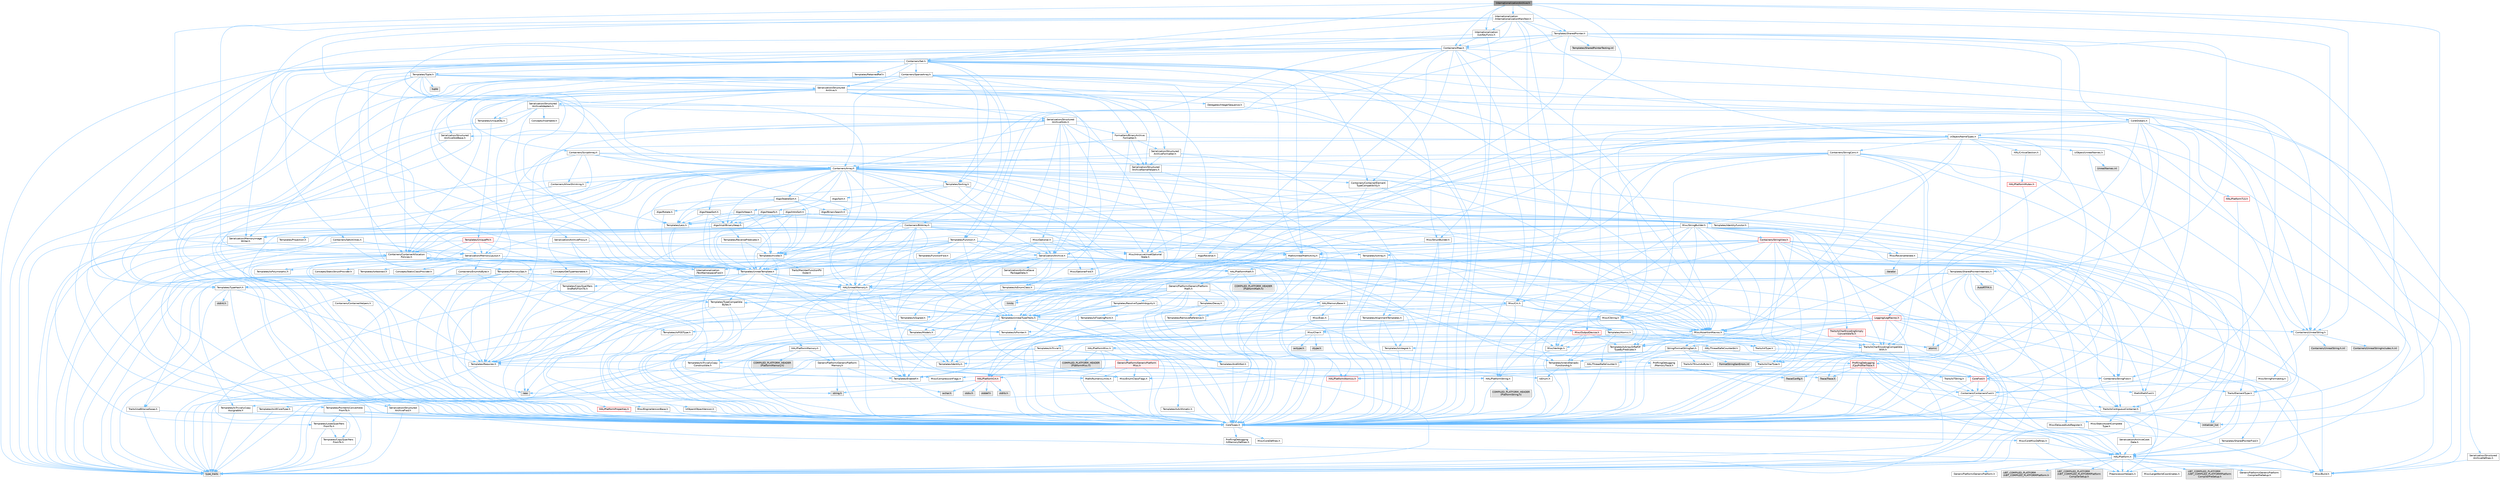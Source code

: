 digraph "InternationalizationArchive.h"
{
 // INTERACTIVE_SVG=YES
 // LATEX_PDF_SIZE
  bgcolor="transparent";
  edge [fontname=Helvetica,fontsize=10,labelfontname=Helvetica,labelfontsize=10];
  node [fontname=Helvetica,fontsize=10,shape=box,height=0.2,width=0.4];
  Node1 [id="Node000001",label="InternationalizationArchive.h",height=0.2,width=0.4,color="gray40", fillcolor="grey60", style="filled", fontcolor="black",tooltip=" "];
  Node1 -> Node2 [id="edge1_Node000001_Node000002",color="steelblue1",style="solid",tooltip=" "];
  Node2 [id="Node000002",label="Containers/ContainerAllocation\lPolicies.h",height=0.2,width=0.4,color="grey40", fillcolor="white", style="filled",URL="$d7/dff/ContainerAllocationPolicies_8h.html",tooltip=" "];
  Node2 -> Node3 [id="edge2_Node000002_Node000003",color="steelblue1",style="solid",tooltip=" "];
  Node3 [id="Node000003",label="CoreTypes.h",height=0.2,width=0.4,color="grey40", fillcolor="white", style="filled",URL="$dc/dec/CoreTypes_8h.html",tooltip=" "];
  Node3 -> Node4 [id="edge3_Node000003_Node000004",color="steelblue1",style="solid",tooltip=" "];
  Node4 [id="Node000004",label="HAL/Platform.h",height=0.2,width=0.4,color="grey40", fillcolor="white", style="filled",URL="$d9/dd0/Platform_8h.html",tooltip=" "];
  Node4 -> Node5 [id="edge4_Node000004_Node000005",color="steelblue1",style="solid",tooltip=" "];
  Node5 [id="Node000005",label="Misc/Build.h",height=0.2,width=0.4,color="grey40", fillcolor="white", style="filled",URL="$d3/dbb/Build_8h.html",tooltip=" "];
  Node4 -> Node6 [id="edge5_Node000004_Node000006",color="steelblue1",style="solid",tooltip=" "];
  Node6 [id="Node000006",label="Misc/LargeWorldCoordinates.h",height=0.2,width=0.4,color="grey40", fillcolor="white", style="filled",URL="$d2/dcb/LargeWorldCoordinates_8h.html",tooltip=" "];
  Node4 -> Node7 [id="edge6_Node000004_Node000007",color="steelblue1",style="solid",tooltip=" "];
  Node7 [id="Node000007",label="type_traits",height=0.2,width=0.4,color="grey60", fillcolor="#E0E0E0", style="filled",tooltip=" "];
  Node4 -> Node8 [id="edge7_Node000004_Node000008",color="steelblue1",style="solid",tooltip=" "];
  Node8 [id="Node000008",label="PreprocessorHelpers.h",height=0.2,width=0.4,color="grey40", fillcolor="white", style="filled",URL="$db/ddb/PreprocessorHelpers_8h.html",tooltip=" "];
  Node4 -> Node9 [id="edge8_Node000004_Node000009",color="steelblue1",style="solid",tooltip=" "];
  Node9 [id="Node000009",label="UBT_COMPILED_PLATFORM\l/UBT_COMPILED_PLATFORMPlatform\lCompilerPreSetup.h",height=0.2,width=0.4,color="grey60", fillcolor="#E0E0E0", style="filled",tooltip=" "];
  Node4 -> Node10 [id="edge9_Node000004_Node000010",color="steelblue1",style="solid",tooltip=" "];
  Node10 [id="Node000010",label="GenericPlatform/GenericPlatform\lCompilerPreSetup.h",height=0.2,width=0.4,color="grey40", fillcolor="white", style="filled",URL="$d9/dc8/GenericPlatformCompilerPreSetup_8h.html",tooltip=" "];
  Node4 -> Node11 [id="edge10_Node000004_Node000011",color="steelblue1",style="solid",tooltip=" "];
  Node11 [id="Node000011",label="GenericPlatform/GenericPlatform.h",height=0.2,width=0.4,color="grey40", fillcolor="white", style="filled",URL="$d6/d84/GenericPlatform_8h.html",tooltip=" "];
  Node4 -> Node12 [id="edge11_Node000004_Node000012",color="steelblue1",style="solid",tooltip=" "];
  Node12 [id="Node000012",label="UBT_COMPILED_PLATFORM\l/UBT_COMPILED_PLATFORMPlatform.h",height=0.2,width=0.4,color="grey60", fillcolor="#E0E0E0", style="filled",tooltip=" "];
  Node4 -> Node13 [id="edge12_Node000004_Node000013",color="steelblue1",style="solid",tooltip=" "];
  Node13 [id="Node000013",label="UBT_COMPILED_PLATFORM\l/UBT_COMPILED_PLATFORMPlatform\lCompilerSetup.h",height=0.2,width=0.4,color="grey60", fillcolor="#E0E0E0", style="filled",tooltip=" "];
  Node3 -> Node14 [id="edge13_Node000003_Node000014",color="steelblue1",style="solid",tooltip=" "];
  Node14 [id="Node000014",label="ProfilingDebugging\l/UMemoryDefines.h",height=0.2,width=0.4,color="grey40", fillcolor="white", style="filled",URL="$d2/da2/UMemoryDefines_8h.html",tooltip=" "];
  Node3 -> Node15 [id="edge14_Node000003_Node000015",color="steelblue1",style="solid",tooltip=" "];
  Node15 [id="Node000015",label="Misc/CoreMiscDefines.h",height=0.2,width=0.4,color="grey40", fillcolor="white", style="filled",URL="$da/d38/CoreMiscDefines_8h.html",tooltip=" "];
  Node15 -> Node4 [id="edge15_Node000015_Node000004",color="steelblue1",style="solid",tooltip=" "];
  Node15 -> Node8 [id="edge16_Node000015_Node000008",color="steelblue1",style="solid",tooltip=" "];
  Node3 -> Node16 [id="edge17_Node000003_Node000016",color="steelblue1",style="solid",tooltip=" "];
  Node16 [id="Node000016",label="Misc/CoreDefines.h",height=0.2,width=0.4,color="grey40", fillcolor="white", style="filled",URL="$d3/dd2/CoreDefines_8h.html",tooltip=" "];
  Node2 -> Node17 [id="edge18_Node000002_Node000017",color="steelblue1",style="solid",tooltip=" "];
  Node17 [id="Node000017",label="Containers/ContainerHelpers.h",height=0.2,width=0.4,color="grey40", fillcolor="white", style="filled",URL="$d7/d33/ContainerHelpers_8h.html",tooltip=" "];
  Node17 -> Node3 [id="edge19_Node000017_Node000003",color="steelblue1",style="solid",tooltip=" "];
  Node2 -> Node2 [id="edge20_Node000002_Node000002",color="steelblue1",style="solid",tooltip=" "];
  Node2 -> Node18 [id="edge21_Node000002_Node000018",color="steelblue1",style="solid",tooltip=" "];
  Node18 [id="Node000018",label="HAL/PlatformMath.h",height=0.2,width=0.4,color="grey40", fillcolor="white", style="filled",URL="$dc/d53/PlatformMath_8h.html",tooltip=" "];
  Node18 -> Node3 [id="edge22_Node000018_Node000003",color="steelblue1",style="solid",tooltip=" "];
  Node18 -> Node19 [id="edge23_Node000018_Node000019",color="steelblue1",style="solid",tooltip=" "];
  Node19 [id="Node000019",label="GenericPlatform/GenericPlatform\lMath.h",height=0.2,width=0.4,color="grey40", fillcolor="white", style="filled",URL="$d5/d79/GenericPlatformMath_8h.html",tooltip=" "];
  Node19 -> Node3 [id="edge24_Node000019_Node000003",color="steelblue1",style="solid",tooltip=" "];
  Node19 -> Node20 [id="edge25_Node000019_Node000020",color="steelblue1",style="solid",tooltip=" "];
  Node20 [id="Node000020",label="Containers/ContainersFwd.h",height=0.2,width=0.4,color="grey40", fillcolor="white", style="filled",URL="$d4/d0a/ContainersFwd_8h.html",tooltip=" "];
  Node20 -> Node4 [id="edge26_Node000020_Node000004",color="steelblue1",style="solid",tooltip=" "];
  Node20 -> Node3 [id="edge27_Node000020_Node000003",color="steelblue1",style="solid",tooltip=" "];
  Node20 -> Node21 [id="edge28_Node000020_Node000021",color="steelblue1",style="solid",tooltip=" "];
  Node21 [id="Node000021",label="Traits/IsContiguousContainer.h",height=0.2,width=0.4,color="grey40", fillcolor="white", style="filled",URL="$d5/d3c/IsContiguousContainer_8h.html",tooltip=" "];
  Node21 -> Node3 [id="edge29_Node000021_Node000003",color="steelblue1",style="solid",tooltip=" "];
  Node21 -> Node22 [id="edge30_Node000021_Node000022",color="steelblue1",style="solid",tooltip=" "];
  Node22 [id="Node000022",label="Misc/StaticAssertComplete\lType.h",height=0.2,width=0.4,color="grey40", fillcolor="white", style="filled",URL="$d5/d4e/StaticAssertCompleteType_8h.html",tooltip=" "];
  Node21 -> Node23 [id="edge31_Node000021_Node000023",color="steelblue1",style="solid",tooltip=" "];
  Node23 [id="Node000023",label="initializer_list",height=0.2,width=0.4,color="grey60", fillcolor="#E0E0E0", style="filled",tooltip=" "];
  Node19 -> Node24 [id="edge32_Node000019_Node000024",color="steelblue1",style="solid",tooltip=" "];
  Node24 [id="Node000024",label="HAL/PlatformCrt.h",height=0.2,width=0.4,color="red", fillcolor="#FFF0F0", style="filled",URL="$d8/d75/PlatformCrt_8h.html",tooltip=" "];
  Node24 -> Node25 [id="edge33_Node000024_Node000025",color="steelblue1",style="solid",tooltip=" "];
  Node25 [id="Node000025",label="new",height=0.2,width=0.4,color="grey60", fillcolor="#E0E0E0", style="filled",tooltip=" "];
  Node24 -> Node26 [id="edge34_Node000024_Node000026",color="steelblue1",style="solid",tooltip=" "];
  Node26 [id="Node000026",label="wchar.h",height=0.2,width=0.4,color="grey60", fillcolor="#E0E0E0", style="filled",tooltip=" "];
  Node24 -> Node27 [id="edge35_Node000024_Node000027",color="steelblue1",style="solid",tooltip=" "];
  Node27 [id="Node000027",label="stddef.h",height=0.2,width=0.4,color="grey60", fillcolor="#E0E0E0", style="filled",tooltip=" "];
  Node24 -> Node28 [id="edge36_Node000024_Node000028",color="steelblue1",style="solid",tooltip=" "];
  Node28 [id="Node000028",label="stdlib.h",height=0.2,width=0.4,color="grey60", fillcolor="#E0E0E0", style="filled",tooltip=" "];
  Node24 -> Node29 [id="edge37_Node000024_Node000029",color="steelblue1",style="solid",tooltip=" "];
  Node29 [id="Node000029",label="stdio.h",height=0.2,width=0.4,color="grey60", fillcolor="#E0E0E0", style="filled",tooltip=" "];
  Node24 -> Node33 [id="edge38_Node000024_Node000033",color="steelblue1",style="solid",tooltip=" "];
  Node33 [id="Node000033",label="string.h",height=0.2,width=0.4,color="grey60", fillcolor="#E0E0E0", style="filled",tooltip=" "];
  Node19 -> Node34 [id="edge39_Node000019_Node000034",color="steelblue1",style="solid",tooltip=" "];
  Node34 [id="Node000034",label="Templates/AndOrNot.h",height=0.2,width=0.4,color="grey40", fillcolor="white", style="filled",URL="$db/d0a/AndOrNot_8h.html",tooltip=" "];
  Node34 -> Node3 [id="edge40_Node000034_Node000003",color="steelblue1",style="solid",tooltip=" "];
  Node19 -> Node35 [id="edge41_Node000019_Node000035",color="steelblue1",style="solid",tooltip=" "];
  Node35 [id="Node000035",label="Templates/Decay.h",height=0.2,width=0.4,color="grey40", fillcolor="white", style="filled",URL="$dd/d0f/Decay_8h.html",tooltip=" "];
  Node35 -> Node3 [id="edge42_Node000035_Node000003",color="steelblue1",style="solid",tooltip=" "];
  Node35 -> Node36 [id="edge43_Node000035_Node000036",color="steelblue1",style="solid",tooltip=" "];
  Node36 [id="Node000036",label="Templates/RemoveReference.h",height=0.2,width=0.4,color="grey40", fillcolor="white", style="filled",URL="$da/dbe/RemoveReference_8h.html",tooltip=" "];
  Node36 -> Node3 [id="edge44_Node000036_Node000003",color="steelblue1",style="solid",tooltip=" "];
  Node35 -> Node7 [id="edge45_Node000035_Node000007",color="steelblue1",style="solid",tooltip=" "];
  Node19 -> Node37 [id="edge46_Node000019_Node000037",color="steelblue1",style="solid",tooltip=" "];
  Node37 [id="Node000037",label="Templates/IsFloatingPoint.h",height=0.2,width=0.4,color="grey40", fillcolor="white", style="filled",URL="$d3/d11/IsFloatingPoint_8h.html",tooltip=" "];
  Node37 -> Node3 [id="edge47_Node000037_Node000003",color="steelblue1",style="solid",tooltip=" "];
  Node19 -> Node38 [id="edge48_Node000019_Node000038",color="steelblue1",style="solid",tooltip=" "];
  Node38 [id="Node000038",label="Templates/UnrealTypeTraits.h",height=0.2,width=0.4,color="grey40", fillcolor="white", style="filled",URL="$d2/d2d/UnrealTypeTraits_8h.html",tooltip=" "];
  Node38 -> Node3 [id="edge49_Node000038_Node000003",color="steelblue1",style="solid",tooltip=" "];
  Node38 -> Node39 [id="edge50_Node000038_Node000039",color="steelblue1",style="solid",tooltip=" "];
  Node39 [id="Node000039",label="Templates/IsPointer.h",height=0.2,width=0.4,color="grey40", fillcolor="white", style="filled",URL="$d7/d05/IsPointer_8h.html",tooltip=" "];
  Node39 -> Node3 [id="edge51_Node000039_Node000003",color="steelblue1",style="solid",tooltip=" "];
  Node38 -> Node40 [id="edge52_Node000038_Node000040",color="steelblue1",style="solid",tooltip=" "];
  Node40 [id="Node000040",label="Misc/AssertionMacros.h",height=0.2,width=0.4,color="grey40", fillcolor="white", style="filled",URL="$d0/dfa/AssertionMacros_8h.html",tooltip=" "];
  Node40 -> Node3 [id="edge53_Node000040_Node000003",color="steelblue1",style="solid",tooltip=" "];
  Node40 -> Node4 [id="edge54_Node000040_Node000004",color="steelblue1",style="solid",tooltip=" "];
  Node40 -> Node41 [id="edge55_Node000040_Node000041",color="steelblue1",style="solid",tooltip=" "];
  Node41 [id="Node000041",label="HAL/PlatformMisc.h",height=0.2,width=0.4,color="grey40", fillcolor="white", style="filled",URL="$d0/df5/PlatformMisc_8h.html",tooltip=" "];
  Node41 -> Node3 [id="edge56_Node000041_Node000003",color="steelblue1",style="solid",tooltip=" "];
  Node41 -> Node42 [id="edge57_Node000041_Node000042",color="steelblue1",style="solid",tooltip=" "];
  Node42 [id="Node000042",label="GenericPlatform/GenericPlatform\lMisc.h",height=0.2,width=0.4,color="red", fillcolor="#FFF0F0", style="filled",URL="$db/d9a/GenericPlatformMisc_8h.html",tooltip=" "];
  Node42 -> Node43 [id="edge58_Node000042_Node000043",color="steelblue1",style="solid",tooltip=" "];
  Node43 [id="Node000043",label="Containers/StringFwd.h",height=0.2,width=0.4,color="grey40", fillcolor="white", style="filled",URL="$df/d37/StringFwd_8h.html",tooltip=" "];
  Node43 -> Node3 [id="edge59_Node000043_Node000003",color="steelblue1",style="solid",tooltip=" "];
  Node43 -> Node44 [id="edge60_Node000043_Node000044",color="steelblue1",style="solid",tooltip=" "];
  Node44 [id="Node000044",label="Traits/ElementType.h",height=0.2,width=0.4,color="grey40", fillcolor="white", style="filled",URL="$d5/d4f/ElementType_8h.html",tooltip=" "];
  Node44 -> Node4 [id="edge61_Node000044_Node000004",color="steelblue1",style="solid",tooltip=" "];
  Node44 -> Node23 [id="edge62_Node000044_Node000023",color="steelblue1",style="solid",tooltip=" "];
  Node44 -> Node7 [id="edge63_Node000044_Node000007",color="steelblue1",style="solid",tooltip=" "];
  Node43 -> Node21 [id="edge64_Node000043_Node000021",color="steelblue1",style="solid",tooltip=" "];
  Node42 -> Node45 [id="edge65_Node000042_Node000045",color="steelblue1",style="solid",tooltip=" "];
  Node45 [id="Node000045",label="CoreFwd.h",height=0.2,width=0.4,color="red", fillcolor="#FFF0F0", style="filled",URL="$d1/d1e/CoreFwd_8h.html",tooltip=" "];
  Node45 -> Node3 [id="edge66_Node000045_Node000003",color="steelblue1",style="solid",tooltip=" "];
  Node45 -> Node20 [id="edge67_Node000045_Node000020",color="steelblue1",style="solid",tooltip=" "];
  Node45 -> Node46 [id="edge68_Node000045_Node000046",color="steelblue1",style="solid",tooltip=" "];
  Node46 [id="Node000046",label="Math/MathFwd.h",height=0.2,width=0.4,color="grey40", fillcolor="white", style="filled",URL="$d2/d10/MathFwd_8h.html",tooltip=" "];
  Node46 -> Node4 [id="edge69_Node000046_Node000004",color="steelblue1",style="solid",tooltip=" "];
  Node42 -> Node3 [id="edge70_Node000042_Node000003",color="steelblue1",style="solid",tooltip=" "];
  Node42 -> Node24 [id="edge71_Node000042_Node000024",color="steelblue1",style="solid",tooltip=" "];
  Node42 -> Node49 [id="edge72_Node000042_Node000049",color="steelblue1",style="solid",tooltip=" "];
  Node49 [id="Node000049",label="Math/NumericLimits.h",height=0.2,width=0.4,color="grey40", fillcolor="white", style="filled",URL="$df/d1b/NumericLimits_8h.html",tooltip=" "];
  Node49 -> Node3 [id="edge73_Node000049_Node000003",color="steelblue1",style="solid",tooltip=" "];
  Node42 -> Node50 [id="edge74_Node000042_Node000050",color="steelblue1",style="solid",tooltip=" "];
  Node50 [id="Node000050",label="Misc/CompressionFlags.h",height=0.2,width=0.4,color="grey40", fillcolor="white", style="filled",URL="$d9/d76/CompressionFlags_8h.html",tooltip=" "];
  Node42 -> Node51 [id="edge75_Node000042_Node000051",color="steelblue1",style="solid",tooltip=" "];
  Node51 [id="Node000051",label="Misc/EnumClassFlags.h",height=0.2,width=0.4,color="grey40", fillcolor="white", style="filled",URL="$d8/de7/EnumClassFlags_8h.html",tooltip=" "];
  Node41 -> Node54 [id="edge76_Node000041_Node000054",color="steelblue1",style="solid",tooltip=" "];
  Node54 [id="Node000054",label="COMPILED_PLATFORM_HEADER\l(PlatformMisc.h)",height=0.2,width=0.4,color="grey60", fillcolor="#E0E0E0", style="filled",tooltip=" "];
  Node41 -> Node55 [id="edge77_Node000041_Node000055",color="steelblue1",style="solid",tooltip=" "];
  Node55 [id="Node000055",label="ProfilingDebugging\l/CpuProfilerTrace.h",height=0.2,width=0.4,color="red", fillcolor="#FFF0F0", style="filled",URL="$da/dcb/CpuProfilerTrace_8h.html",tooltip=" "];
  Node55 -> Node3 [id="edge78_Node000055_Node000003",color="steelblue1",style="solid",tooltip=" "];
  Node55 -> Node20 [id="edge79_Node000055_Node000020",color="steelblue1",style="solid",tooltip=" "];
  Node55 -> Node56 [id="edge80_Node000055_Node000056",color="steelblue1",style="solid",tooltip=" "];
  Node56 [id="Node000056",label="HAL/PlatformAtomics.h",height=0.2,width=0.4,color="red", fillcolor="#FFF0F0", style="filled",URL="$d3/d36/PlatformAtomics_8h.html",tooltip=" "];
  Node56 -> Node3 [id="edge81_Node000056_Node000003",color="steelblue1",style="solid",tooltip=" "];
  Node55 -> Node8 [id="edge82_Node000055_Node000008",color="steelblue1",style="solid",tooltip=" "];
  Node55 -> Node5 [id="edge83_Node000055_Node000005",color="steelblue1",style="solid",tooltip=" "];
  Node55 -> Node59 [id="edge84_Node000055_Node000059",color="steelblue1",style="solid",tooltip=" "];
  Node59 [id="Node000059",label="Trace/Config.h",height=0.2,width=0.4,color="grey60", fillcolor="#E0E0E0", style="filled",tooltip=" "];
  Node55 -> Node62 [id="edge85_Node000055_Node000062",color="steelblue1",style="solid",tooltip=" "];
  Node62 [id="Node000062",label="Trace/Trace.h",height=0.2,width=0.4,color="grey60", fillcolor="#E0E0E0", style="filled",tooltip=" "];
  Node40 -> Node8 [id="edge86_Node000040_Node000008",color="steelblue1",style="solid",tooltip=" "];
  Node40 -> Node63 [id="edge87_Node000040_Node000063",color="steelblue1",style="solid",tooltip=" "];
  Node63 [id="Node000063",label="Templates/EnableIf.h",height=0.2,width=0.4,color="grey40", fillcolor="white", style="filled",URL="$d7/d60/EnableIf_8h.html",tooltip=" "];
  Node63 -> Node3 [id="edge88_Node000063_Node000003",color="steelblue1",style="solid",tooltip=" "];
  Node40 -> Node64 [id="edge89_Node000040_Node000064",color="steelblue1",style="solid",tooltip=" "];
  Node64 [id="Node000064",label="Templates/IsArrayOrRefOf\lTypeByPredicate.h",height=0.2,width=0.4,color="grey40", fillcolor="white", style="filled",URL="$d6/da1/IsArrayOrRefOfTypeByPredicate_8h.html",tooltip=" "];
  Node64 -> Node3 [id="edge90_Node000064_Node000003",color="steelblue1",style="solid",tooltip=" "];
  Node40 -> Node65 [id="edge91_Node000040_Node000065",color="steelblue1",style="solid",tooltip=" "];
  Node65 [id="Node000065",label="Templates/IsValidVariadic\lFunctionArg.h",height=0.2,width=0.4,color="grey40", fillcolor="white", style="filled",URL="$d0/dc8/IsValidVariadicFunctionArg_8h.html",tooltip=" "];
  Node65 -> Node3 [id="edge92_Node000065_Node000003",color="steelblue1",style="solid",tooltip=" "];
  Node65 -> Node66 [id="edge93_Node000065_Node000066",color="steelblue1",style="solid",tooltip=" "];
  Node66 [id="Node000066",label="IsEnum.h",height=0.2,width=0.4,color="grey40", fillcolor="white", style="filled",URL="$d4/de5/IsEnum_8h.html",tooltip=" "];
  Node65 -> Node7 [id="edge94_Node000065_Node000007",color="steelblue1",style="solid",tooltip=" "];
  Node40 -> Node67 [id="edge95_Node000040_Node000067",color="steelblue1",style="solid",tooltip=" "];
  Node67 [id="Node000067",label="Traits/IsCharEncodingCompatible\lWith.h",height=0.2,width=0.4,color="grey40", fillcolor="white", style="filled",URL="$df/dd1/IsCharEncodingCompatibleWith_8h.html",tooltip=" "];
  Node67 -> Node7 [id="edge96_Node000067_Node000007",color="steelblue1",style="solid",tooltip=" "];
  Node67 -> Node68 [id="edge97_Node000067_Node000068",color="steelblue1",style="solid",tooltip=" "];
  Node68 [id="Node000068",label="Traits/IsCharType.h",height=0.2,width=0.4,color="grey40", fillcolor="white", style="filled",URL="$db/d51/IsCharType_8h.html",tooltip=" "];
  Node68 -> Node3 [id="edge98_Node000068_Node000003",color="steelblue1",style="solid",tooltip=" "];
  Node40 -> Node69 [id="edge99_Node000040_Node000069",color="steelblue1",style="solid",tooltip=" "];
  Node69 [id="Node000069",label="Misc/VarArgs.h",height=0.2,width=0.4,color="grey40", fillcolor="white", style="filled",URL="$d5/d6f/VarArgs_8h.html",tooltip=" "];
  Node69 -> Node3 [id="edge100_Node000069_Node000003",color="steelblue1",style="solid",tooltip=" "];
  Node40 -> Node70 [id="edge101_Node000040_Node000070",color="steelblue1",style="solid",tooltip=" "];
  Node70 [id="Node000070",label="String/FormatStringSan.h",height=0.2,width=0.4,color="grey40", fillcolor="white", style="filled",URL="$d3/d8b/FormatStringSan_8h.html",tooltip=" "];
  Node70 -> Node7 [id="edge102_Node000070_Node000007",color="steelblue1",style="solid",tooltip=" "];
  Node70 -> Node3 [id="edge103_Node000070_Node000003",color="steelblue1",style="solid",tooltip=" "];
  Node70 -> Node71 [id="edge104_Node000070_Node000071",color="steelblue1",style="solid",tooltip=" "];
  Node71 [id="Node000071",label="Templates/Requires.h",height=0.2,width=0.4,color="grey40", fillcolor="white", style="filled",URL="$dc/d96/Requires_8h.html",tooltip=" "];
  Node71 -> Node63 [id="edge105_Node000071_Node000063",color="steelblue1",style="solid",tooltip=" "];
  Node71 -> Node7 [id="edge106_Node000071_Node000007",color="steelblue1",style="solid",tooltip=" "];
  Node70 -> Node72 [id="edge107_Node000070_Node000072",color="steelblue1",style="solid",tooltip=" "];
  Node72 [id="Node000072",label="Templates/Identity.h",height=0.2,width=0.4,color="grey40", fillcolor="white", style="filled",URL="$d0/dd5/Identity_8h.html",tooltip=" "];
  Node70 -> Node65 [id="edge108_Node000070_Node000065",color="steelblue1",style="solid",tooltip=" "];
  Node70 -> Node68 [id="edge109_Node000070_Node000068",color="steelblue1",style="solid",tooltip=" "];
  Node70 -> Node73 [id="edge110_Node000070_Node000073",color="steelblue1",style="solid",tooltip=" "];
  Node73 [id="Node000073",label="Traits/IsTEnumAsByte.h",height=0.2,width=0.4,color="grey40", fillcolor="white", style="filled",URL="$d1/de6/IsTEnumAsByte_8h.html",tooltip=" "];
  Node70 -> Node74 [id="edge111_Node000070_Node000074",color="steelblue1",style="solid",tooltip=" "];
  Node74 [id="Node000074",label="Traits/IsTString.h",height=0.2,width=0.4,color="grey40", fillcolor="white", style="filled",URL="$d0/df8/IsTString_8h.html",tooltip=" "];
  Node74 -> Node20 [id="edge112_Node000074_Node000020",color="steelblue1",style="solid",tooltip=" "];
  Node70 -> Node20 [id="edge113_Node000070_Node000020",color="steelblue1",style="solid",tooltip=" "];
  Node70 -> Node75 [id="edge114_Node000070_Node000075",color="steelblue1",style="solid",tooltip=" "];
  Node75 [id="Node000075",label="FormatStringSanErrors.inl",height=0.2,width=0.4,color="grey60", fillcolor="#E0E0E0", style="filled",tooltip=" "];
  Node40 -> Node76 [id="edge115_Node000040_Node000076",color="steelblue1",style="solid",tooltip=" "];
  Node76 [id="Node000076",label="atomic",height=0.2,width=0.4,color="grey60", fillcolor="#E0E0E0", style="filled",tooltip=" "];
  Node38 -> Node34 [id="edge116_Node000038_Node000034",color="steelblue1",style="solid",tooltip=" "];
  Node38 -> Node63 [id="edge117_Node000038_Node000063",color="steelblue1",style="solid",tooltip=" "];
  Node38 -> Node77 [id="edge118_Node000038_Node000077",color="steelblue1",style="solid",tooltip=" "];
  Node77 [id="Node000077",label="Templates/IsArithmetic.h",height=0.2,width=0.4,color="grey40", fillcolor="white", style="filled",URL="$d2/d5d/IsArithmetic_8h.html",tooltip=" "];
  Node77 -> Node3 [id="edge119_Node000077_Node000003",color="steelblue1",style="solid",tooltip=" "];
  Node38 -> Node66 [id="edge120_Node000038_Node000066",color="steelblue1",style="solid",tooltip=" "];
  Node38 -> Node78 [id="edge121_Node000038_Node000078",color="steelblue1",style="solid",tooltip=" "];
  Node78 [id="Node000078",label="Templates/Models.h",height=0.2,width=0.4,color="grey40", fillcolor="white", style="filled",URL="$d3/d0c/Models_8h.html",tooltip=" "];
  Node78 -> Node72 [id="edge122_Node000078_Node000072",color="steelblue1",style="solid",tooltip=" "];
  Node38 -> Node79 [id="edge123_Node000038_Node000079",color="steelblue1",style="solid",tooltip=" "];
  Node79 [id="Node000079",label="Templates/IsPODType.h",height=0.2,width=0.4,color="grey40", fillcolor="white", style="filled",URL="$d7/db1/IsPODType_8h.html",tooltip=" "];
  Node79 -> Node3 [id="edge124_Node000079_Node000003",color="steelblue1",style="solid",tooltip=" "];
  Node38 -> Node80 [id="edge125_Node000038_Node000080",color="steelblue1",style="solid",tooltip=" "];
  Node80 [id="Node000080",label="Templates/IsUECoreType.h",height=0.2,width=0.4,color="grey40", fillcolor="white", style="filled",URL="$d1/db8/IsUECoreType_8h.html",tooltip=" "];
  Node80 -> Node3 [id="edge126_Node000080_Node000003",color="steelblue1",style="solid",tooltip=" "];
  Node80 -> Node7 [id="edge127_Node000080_Node000007",color="steelblue1",style="solid",tooltip=" "];
  Node38 -> Node81 [id="edge128_Node000038_Node000081",color="steelblue1",style="solid",tooltip=" "];
  Node81 [id="Node000081",label="Templates/IsTriviallyCopy\lConstructible.h",height=0.2,width=0.4,color="grey40", fillcolor="white", style="filled",URL="$d3/d78/IsTriviallyCopyConstructible_8h.html",tooltip=" "];
  Node81 -> Node3 [id="edge129_Node000081_Node000003",color="steelblue1",style="solid",tooltip=" "];
  Node81 -> Node7 [id="edge130_Node000081_Node000007",color="steelblue1",style="solid",tooltip=" "];
  Node19 -> Node71 [id="edge131_Node000019_Node000071",color="steelblue1",style="solid",tooltip=" "];
  Node19 -> Node82 [id="edge132_Node000019_Node000082",color="steelblue1",style="solid",tooltip=" "];
  Node82 [id="Node000082",label="Templates/ResolveTypeAmbiguity.h",height=0.2,width=0.4,color="grey40", fillcolor="white", style="filled",URL="$df/d1f/ResolveTypeAmbiguity_8h.html",tooltip=" "];
  Node82 -> Node3 [id="edge133_Node000082_Node000003",color="steelblue1",style="solid",tooltip=" "];
  Node82 -> Node37 [id="edge134_Node000082_Node000037",color="steelblue1",style="solid",tooltip=" "];
  Node82 -> Node38 [id="edge135_Node000082_Node000038",color="steelblue1",style="solid",tooltip=" "];
  Node82 -> Node83 [id="edge136_Node000082_Node000083",color="steelblue1",style="solid",tooltip=" "];
  Node83 [id="Node000083",label="Templates/IsSigned.h",height=0.2,width=0.4,color="grey40", fillcolor="white", style="filled",URL="$d8/dd8/IsSigned_8h.html",tooltip=" "];
  Node83 -> Node3 [id="edge137_Node000083_Node000003",color="steelblue1",style="solid",tooltip=" "];
  Node82 -> Node84 [id="edge138_Node000082_Node000084",color="steelblue1",style="solid",tooltip=" "];
  Node84 [id="Node000084",label="Templates/IsIntegral.h",height=0.2,width=0.4,color="grey40", fillcolor="white", style="filled",URL="$da/d64/IsIntegral_8h.html",tooltip=" "];
  Node84 -> Node3 [id="edge139_Node000084_Node000003",color="steelblue1",style="solid",tooltip=" "];
  Node82 -> Node71 [id="edge140_Node000082_Node000071",color="steelblue1",style="solid",tooltip=" "];
  Node19 -> Node85 [id="edge141_Node000019_Node000085",color="steelblue1",style="solid",tooltip=" "];
  Node85 [id="Node000085",label="Templates/TypeCompatible\lBytes.h",height=0.2,width=0.4,color="grey40", fillcolor="white", style="filled",URL="$df/d0a/TypeCompatibleBytes_8h.html",tooltip=" "];
  Node85 -> Node3 [id="edge142_Node000085_Node000003",color="steelblue1",style="solid",tooltip=" "];
  Node85 -> Node33 [id="edge143_Node000085_Node000033",color="steelblue1",style="solid",tooltip=" "];
  Node85 -> Node25 [id="edge144_Node000085_Node000025",color="steelblue1",style="solid",tooltip=" "];
  Node85 -> Node7 [id="edge145_Node000085_Node000007",color="steelblue1",style="solid",tooltip=" "];
  Node19 -> Node86 [id="edge146_Node000019_Node000086",color="steelblue1",style="solid",tooltip=" "];
  Node86 [id="Node000086",label="limits",height=0.2,width=0.4,color="grey60", fillcolor="#E0E0E0", style="filled",tooltip=" "];
  Node19 -> Node7 [id="edge147_Node000019_Node000007",color="steelblue1",style="solid",tooltip=" "];
  Node18 -> Node87 [id="edge148_Node000018_Node000087",color="steelblue1",style="solid",tooltip=" "];
  Node87 [id="Node000087",label="COMPILED_PLATFORM_HEADER\l(PlatformMath.h)",height=0.2,width=0.4,color="grey60", fillcolor="#E0E0E0", style="filled",tooltip=" "];
  Node2 -> Node88 [id="edge149_Node000002_Node000088",color="steelblue1",style="solid",tooltip=" "];
  Node88 [id="Node000088",label="HAL/UnrealMemory.h",height=0.2,width=0.4,color="grey40", fillcolor="white", style="filled",URL="$d9/d96/UnrealMemory_8h.html",tooltip=" "];
  Node88 -> Node3 [id="edge150_Node000088_Node000003",color="steelblue1",style="solid",tooltip=" "];
  Node88 -> Node89 [id="edge151_Node000088_Node000089",color="steelblue1",style="solid",tooltip=" "];
  Node89 [id="Node000089",label="GenericPlatform/GenericPlatform\lMemory.h",height=0.2,width=0.4,color="grey40", fillcolor="white", style="filled",URL="$dd/d22/GenericPlatformMemory_8h.html",tooltip=" "];
  Node89 -> Node45 [id="edge152_Node000089_Node000045",color="steelblue1",style="solid",tooltip=" "];
  Node89 -> Node3 [id="edge153_Node000089_Node000003",color="steelblue1",style="solid",tooltip=" "];
  Node89 -> Node90 [id="edge154_Node000089_Node000090",color="steelblue1",style="solid",tooltip=" "];
  Node90 [id="Node000090",label="HAL/PlatformString.h",height=0.2,width=0.4,color="grey40", fillcolor="white", style="filled",URL="$db/db5/PlatformString_8h.html",tooltip=" "];
  Node90 -> Node3 [id="edge155_Node000090_Node000003",color="steelblue1",style="solid",tooltip=" "];
  Node90 -> Node91 [id="edge156_Node000090_Node000091",color="steelblue1",style="solid",tooltip=" "];
  Node91 [id="Node000091",label="COMPILED_PLATFORM_HEADER\l(PlatformString.h)",height=0.2,width=0.4,color="grey60", fillcolor="#E0E0E0", style="filled",tooltip=" "];
  Node89 -> Node33 [id="edge157_Node000089_Node000033",color="steelblue1",style="solid",tooltip=" "];
  Node89 -> Node26 [id="edge158_Node000089_Node000026",color="steelblue1",style="solid",tooltip=" "];
  Node88 -> Node92 [id="edge159_Node000088_Node000092",color="steelblue1",style="solid",tooltip=" "];
  Node92 [id="Node000092",label="HAL/MemoryBase.h",height=0.2,width=0.4,color="grey40", fillcolor="white", style="filled",URL="$d6/d9f/MemoryBase_8h.html",tooltip=" "];
  Node92 -> Node3 [id="edge160_Node000092_Node000003",color="steelblue1",style="solid",tooltip=" "];
  Node92 -> Node56 [id="edge161_Node000092_Node000056",color="steelblue1",style="solid",tooltip=" "];
  Node92 -> Node24 [id="edge162_Node000092_Node000024",color="steelblue1",style="solid",tooltip=" "];
  Node92 -> Node93 [id="edge163_Node000092_Node000093",color="steelblue1",style="solid",tooltip=" "];
  Node93 [id="Node000093",label="Misc/Exec.h",height=0.2,width=0.4,color="grey40", fillcolor="white", style="filled",URL="$de/ddb/Exec_8h.html",tooltip=" "];
  Node93 -> Node3 [id="edge164_Node000093_Node000003",color="steelblue1",style="solid",tooltip=" "];
  Node93 -> Node40 [id="edge165_Node000093_Node000040",color="steelblue1",style="solid",tooltip=" "];
  Node92 -> Node94 [id="edge166_Node000092_Node000094",color="steelblue1",style="solid",tooltip=" "];
  Node94 [id="Node000094",label="Misc/OutputDevice.h",height=0.2,width=0.4,color="red", fillcolor="#FFF0F0", style="filled",URL="$d7/d32/OutputDevice_8h.html",tooltip=" "];
  Node94 -> Node45 [id="edge167_Node000094_Node000045",color="steelblue1",style="solid",tooltip=" "];
  Node94 -> Node3 [id="edge168_Node000094_Node000003",color="steelblue1",style="solid",tooltip=" "];
  Node94 -> Node69 [id="edge169_Node000094_Node000069",color="steelblue1",style="solid",tooltip=" "];
  Node94 -> Node64 [id="edge170_Node000094_Node000064",color="steelblue1",style="solid",tooltip=" "];
  Node94 -> Node65 [id="edge171_Node000094_Node000065",color="steelblue1",style="solid",tooltip=" "];
  Node94 -> Node67 [id="edge172_Node000094_Node000067",color="steelblue1",style="solid",tooltip=" "];
  Node92 -> Node96 [id="edge173_Node000092_Node000096",color="steelblue1",style="solid",tooltip=" "];
  Node96 [id="Node000096",label="Templates/Atomic.h",height=0.2,width=0.4,color="grey40", fillcolor="white", style="filled",URL="$d3/d91/Atomic_8h.html",tooltip=" "];
  Node96 -> Node97 [id="edge174_Node000096_Node000097",color="steelblue1",style="solid",tooltip=" "];
  Node97 [id="Node000097",label="HAL/ThreadSafeCounter.h",height=0.2,width=0.4,color="grey40", fillcolor="white", style="filled",URL="$dc/dc9/ThreadSafeCounter_8h.html",tooltip=" "];
  Node97 -> Node3 [id="edge175_Node000097_Node000003",color="steelblue1",style="solid",tooltip=" "];
  Node97 -> Node56 [id="edge176_Node000097_Node000056",color="steelblue1",style="solid",tooltip=" "];
  Node96 -> Node98 [id="edge177_Node000096_Node000098",color="steelblue1",style="solid",tooltip=" "];
  Node98 [id="Node000098",label="HAL/ThreadSafeCounter64.h",height=0.2,width=0.4,color="grey40", fillcolor="white", style="filled",URL="$d0/d12/ThreadSafeCounter64_8h.html",tooltip=" "];
  Node98 -> Node3 [id="edge178_Node000098_Node000003",color="steelblue1",style="solid",tooltip=" "];
  Node98 -> Node97 [id="edge179_Node000098_Node000097",color="steelblue1",style="solid",tooltip=" "];
  Node96 -> Node84 [id="edge180_Node000096_Node000084",color="steelblue1",style="solid",tooltip=" "];
  Node96 -> Node99 [id="edge181_Node000096_Node000099",color="steelblue1",style="solid",tooltip=" "];
  Node99 [id="Node000099",label="Templates/IsTrivial.h",height=0.2,width=0.4,color="grey40", fillcolor="white", style="filled",URL="$da/d4c/IsTrivial_8h.html",tooltip=" "];
  Node99 -> Node34 [id="edge182_Node000099_Node000034",color="steelblue1",style="solid",tooltip=" "];
  Node99 -> Node81 [id="edge183_Node000099_Node000081",color="steelblue1",style="solid",tooltip=" "];
  Node99 -> Node100 [id="edge184_Node000099_Node000100",color="steelblue1",style="solid",tooltip=" "];
  Node100 [id="Node000100",label="Templates/IsTriviallyCopy\lAssignable.h",height=0.2,width=0.4,color="grey40", fillcolor="white", style="filled",URL="$d2/df2/IsTriviallyCopyAssignable_8h.html",tooltip=" "];
  Node100 -> Node3 [id="edge185_Node000100_Node000003",color="steelblue1",style="solid",tooltip=" "];
  Node100 -> Node7 [id="edge186_Node000100_Node000007",color="steelblue1",style="solid",tooltip=" "];
  Node99 -> Node7 [id="edge187_Node000099_Node000007",color="steelblue1",style="solid",tooltip=" "];
  Node96 -> Node101 [id="edge188_Node000096_Node000101",color="steelblue1",style="solid",tooltip=" "];
  Node101 [id="Node000101",label="Traits/IntType.h",height=0.2,width=0.4,color="grey40", fillcolor="white", style="filled",URL="$d7/deb/IntType_8h.html",tooltip=" "];
  Node101 -> Node4 [id="edge189_Node000101_Node000004",color="steelblue1",style="solid",tooltip=" "];
  Node96 -> Node76 [id="edge190_Node000096_Node000076",color="steelblue1",style="solid",tooltip=" "];
  Node88 -> Node102 [id="edge191_Node000088_Node000102",color="steelblue1",style="solid",tooltip=" "];
  Node102 [id="Node000102",label="HAL/PlatformMemory.h",height=0.2,width=0.4,color="grey40", fillcolor="white", style="filled",URL="$de/d68/PlatformMemory_8h.html",tooltip=" "];
  Node102 -> Node3 [id="edge192_Node000102_Node000003",color="steelblue1",style="solid",tooltip=" "];
  Node102 -> Node89 [id="edge193_Node000102_Node000089",color="steelblue1",style="solid",tooltip=" "];
  Node102 -> Node103 [id="edge194_Node000102_Node000103",color="steelblue1",style="solid",tooltip=" "];
  Node103 [id="Node000103",label="COMPILED_PLATFORM_HEADER\l(PlatformMemory.h)",height=0.2,width=0.4,color="grey60", fillcolor="#E0E0E0", style="filled",tooltip=" "];
  Node88 -> Node104 [id="edge195_Node000088_Node000104",color="steelblue1",style="solid",tooltip=" "];
  Node104 [id="Node000104",label="ProfilingDebugging\l/MemoryTrace.h",height=0.2,width=0.4,color="grey40", fillcolor="white", style="filled",URL="$da/dd7/MemoryTrace_8h.html",tooltip=" "];
  Node104 -> Node4 [id="edge196_Node000104_Node000004",color="steelblue1",style="solid",tooltip=" "];
  Node104 -> Node51 [id="edge197_Node000104_Node000051",color="steelblue1",style="solid",tooltip=" "];
  Node104 -> Node59 [id="edge198_Node000104_Node000059",color="steelblue1",style="solid",tooltip=" "];
  Node104 -> Node62 [id="edge199_Node000104_Node000062",color="steelblue1",style="solid",tooltip=" "];
  Node88 -> Node39 [id="edge200_Node000088_Node000039",color="steelblue1",style="solid",tooltip=" "];
  Node2 -> Node49 [id="edge201_Node000002_Node000049",color="steelblue1",style="solid",tooltip=" "];
  Node2 -> Node40 [id="edge202_Node000002_Node000040",color="steelblue1",style="solid",tooltip=" "];
  Node2 -> Node105 [id="edge203_Node000002_Node000105",color="steelblue1",style="solid",tooltip=" "];
  Node105 [id="Node000105",label="Templates/IsPolymorphic.h",height=0.2,width=0.4,color="grey40", fillcolor="white", style="filled",URL="$dc/d20/IsPolymorphic_8h.html",tooltip=" "];
  Node2 -> Node106 [id="edge204_Node000002_Node000106",color="steelblue1",style="solid",tooltip=" "];
  Node106 [id="Node000106",label="Templates/MemoryOps.h",height=0.2,width=0.4,color="grey40", fillcolor="white", style="filled",URL="$db/dea/MemoryOps_8h.html",tooltip=" "];
  Node106 -> Node3 [id="edge205_Node000106_Node000003",color="steelblue1",style="solid",tooltip=" "];
  Node106 -> Node88 [id="edge206_Node000106_Node000088",color="steelblue1",style="solid",tooltip=" "];
  Node106 -> Node100 [id="edge207_Node000106_Node000100",color="steelblue1",style="solid",tooltip=" "];
  Node106 -> Node81 [id="edge208_Node000106_Node000081",color="steelblue1",style="solid",tooltip=" "];
  Node106 -> Node71 [id="edge209_Node000106_Node000071",color="steelblue1",style="solid",tooltip=" "];
  Node106 -> Node38 [id="edge210_Node000106_Node000038",color="steelblue1",style="solid",tooltip=" "];
  Node106 -> Node107 [id="edge211_Node000106_Node000107",color="steelblue1",style="solid",tooltip=" "];
  Node107 [id="Node000107",label="Traits/UseBitwiseSwap.h",height=0.2,width=0.4,color="grey40", fillcolor="white", style="filled",URL="$db/df3/UseBitwiseSwap_8h.html",tooltip=" "];
  Node107 -> Node3 [id="edge212_Node000107_Node000003",color="steelblue1",style="solid",tooltip=" "];
  Node107 -> Node7 [id="edge213_Node000107_Node000007",color="steelblue1",style="solid",tooltip=" "];
  Node106 -> Node25 [id="edge214_Node000106_Node000025",color="steelblue1",style="solid",tooltip=" "];
  Node106 -> Node7 [id="edge215_Node000106_Node000007",color="steelblue1",style="solid",tooltip=" "];
  Node2 -> Node85 [id="edge216_Node000002_Node000085",color="steelblue1",style="solid",tooltip=" "];
  Node2 -> Node7 [id="edge217_Node000002_Node000007",color="steelblue1",style="solid",tooltip=" "];
  Node1 -> Node108 [id="edge218_Node000001_Node000108",color="steelblue1",style="solid",tooltip=" "];
  Node108 [id="Node000108",label="Containers/Map.h",height=0.2,width=0.4,color="grey40", fillcolor="white", style="filled",URL="$df/d79/Map_8h.html",tooltip=" "];
  Node108 -> Node3 [id="edge219_Node000108_Node000003",color="steelblue1",style="solid",tooltip=" "];
  Node108 -> Node109 [id="edge220_Node000108_Node000109",color="steelblue1",style="solid",tooltip=" "];
  Node109 [id="Node000109",label="Algo/Reverse.h",height=0.2,width=0.4,color="grey40", fillcolor="white", style="filled",URL="$d5/d93/Reverse_8h.html",tooltip=" "];
  Node109 -> Node3 [id="edge221_Node000109_Node000003",color="steelblue1",style="solid",tooltip=" "];
  Node109 -> Node110 [id="edge222_Node000109_Node000110",color="steelblue1",style="solid",tooltip=" "];
  Node110 [id="Node000110",label="Templates/UnrealTemplate.h",height=0.2,width=0.4,color="grey40", fillcolor="white", style="filled",URL="$d4/d24/UnrealTemplate_8h.html",tooltip=" "];
  Node110 -> Node3 [id="edge223_Node000110_Node000003",color="steelblue1",style="solid",tooltip=" "];
  Node110 -> Node39 [id="edge224_Node000110_Node000039",color="steelblue1",style="solid",tooltip=" "];
  Node110 -> Node88 [id="edge225_Node000110_Node000088",color="steelblue1",style="solid",tooltip=" "];
  Node110 -> Node111 [id="edge226_Node000110_Node000111",color="steelblue1",style="solid",tooltip=" "];
  Node111 [id="Node000111",label="Templates/CopyQualifiers\lAndRefsFromTo.h",height=0.2,width=0.4,color="grey40", fillcolor="white", style="filled",URL="$d3/db3/CopyQualifiersAndRefsFromTo_8h.html",tooltip=" "];
  Node111 -> Node112 [id="edge227_Node000111_Node000112",color="steelblue1",style="solid",tooltip=" "];
  Node112 [id="Node000112",label="Templates/CopyQualifiers\lFromTo.h",height=0.2,width=0.4,color="grey40", fillcolor="white", style="filled",URL="$d5/db4/CopyQualifiersFromTo_8h.html",tooltip=" "];
  Node110 -> Node38 [id="edge228_Node000110_Node000038",color="steelblue1",style="solid",tooltip=" "];
  Node110 -> Node36 [id="edge229_Node000110_Node000036",color="steelblue1",style="solid",tooltip=" "];
  Node110 -> Node71 [id="edge230_Node000110_Node000071",color="steelblue1",style="solid",tooltip=" "];
  Node110 -> Node85 [id="edge231_Node000110_Node000085",color="steelblue1",style="solid",tooltip=" "];
  Node110 -> Node72 [id="edge232_Node000110_Node000072",color="steelblue1",style="solid",tooltip=" "];
  Node110 -> Node21 [id="edge233_Node000110_Node000021",color="steelblue1",style="solid",tooltip=" "];
  Node110 -> Node107 [id="edge234_Node000110_Node000107",color="steelblue1",style="solid",tooltip=" "];
  Node110 -> Node7 [id="edge235_Node000110_Node000007",color="steelblue1",style="solid",tooltip=" "];
  Node108 -> Node113 [id="edge236_Node000108_Node000113",color="steelblue1",style="solid",tooltip=" "];
  Node113 [id="Node000113",label="Containers/ContainerElement\lTypeCompatibility.h",height=0.2,width=0.4,color="grey40", fillcolor="white", style="filled",URL="$df/ddf/ContainerElementTypeCompatibility_8h.html",tooltip=" "];
  Node113 -> Node3 [id="edge237_Node000113_Node000003",color="steelblue1",style="solid",tooltip=" "];
  Node113 -> Node38 [id="edge238_Node000113_Node000038",color="steelblue1",style="solid",tooltip=" "];
  Node108 -> Node114 [id="edge239_Node000108_Node000114",color="steelblue1",style="solid",tooltip=" "];
  Node114 [id="Node000114",label="Containers/Set.h",height=0.2,width=0.4,color="grey40", fillcolor="white", style="filled",URL="$d4/d45/Set_8h.html",tooltip=" "];
  Node114 -> Node2 [id="edge240_Node000114_Node000002",color="steelblue1",style="solid",tooltip=" "];
  Node114 -> Node113 [id="edge241_Node000114_Node000113",color="steelblue1",style="solid",tooltip=" "];
  Node114 -> Node115 [id="edge242_Node000114_Node000115",color="steelblue1",style="solid",tooltip=" "];
  Node115 [id="Node000115",label="Containers/SetUtilities.h",height=0.2,width=0.4,color="grey40", fillcolor="white", style="filled",URL="$dc/de5/SetUtilities_8h.html",tooltip=" "];
  Node115 -> Node3 [id="edge243_Node000115_Node000003",color="steelblue1",style="solid",tooltip=" "];
  Node115 -> Node116 [id="edge244_Node000115_Node000116",color="steelblue1",style="solid",tooltip=" "];
  Node116 [id="Node000116",label="Serialization/MemoryLayout.h",height=0.2,width=0.4,color="grey40", fillcolor="white", style="filled",URL="$d7/d66/MemoryLayout_8h.html",tooltip=" "];
  Node116 -> Node117 [id="edge245_Node000116_Node000117",color="steelblue1",style="solid",tooltip=" "];
  Node117 [id="Node000117",label="Concepts/StaticClassProvider.h",height=0.2,width=0.4,color="grey40", fillcolor="white", style="filled",URL="$dd/d83/StaticClassProvider_8h.html",tooltip=" "];
  Node116 -> Node118 [id="edge246_Node000116_Node000118",color="steelblue1",style="solid",tooltip=" "];
  Node118 [id="Node000118",label="Concepts/StaticStructProvider.h",height=0.2,width=0.4,color="grey40", fillcolor="white", style="filled",URL="$d5/d77/StaticStructProvider_8h.html",tooltip=" "];
  Node116 -> Node119 [id="edge247_Node000116_Node000119",color="steelblue1",style="solid",tooltip=" "];
  Node119 [id="Node000119",label="Containers/EnumAsByte.h",height=0.2,width=0.4,color="grey40", fillcolor="white", style="filled",URL="$d6/d9a/EnumAsByte_8h.html",tooltip=" "];
  Node119 -> Node3 [id="edge248_Node000119_Node000003",color="steelblue1",style="solid",tooltip=" "];
  Node119 -> Node79 [id="edge249_Node000119_Node000079",color="steelblue1",style="solid",tooltip=" "];
  Node119 -> Node120 [id="edge250_Node000119_Node000120",color="steelblue1",style="solid",tooltip=" "];
  Node120 [id="Node000120",label="Templates/TypeHash.h",height=0.2,width=0.4,color="grey40", fillcolor="white", style="filled",URL="$d1/d62/TypeHash_8h.html",tooltip=" "];
  Node120 -> Node3 [id="edge251_Node000120_Node000003",color="steelblue1",style="solid",tooltip=" "];
  Node120 -> Node71 [id="edge252_Node000120_Node000071",color="steelblue1",style="solid",tooltip=" "];
  Node120 -> Node121 [id="edge253_Node000120_Node000121",color="steelblue1",style="solid",tooltip=" "];
  Node121 [id="Node000121",label="Misc/Crc.h",height=0.2,width=0.4,color="grey40", fillcolor="white", style="filled",URL="$d4/dd2/Crc_8h.html",tooltip=" "];
  Node121 -> Node3 [id="edge254_Node000121_Node000003",color="steelblue1",style="solid",tooltip=" "];
  Node121 -> Node90 [id="edge255_Node000121_Node000090",color="steelblue1",style="solid",tooltip=" "];
  Node121 -> Node40 [id="edge256_Node000121_Node000040",color="steelblue1",style="solid",tooltip=" "];
  Node121 -> Node122 [id="edge257_Node000121_Node000122",color="steelblue1",style="solid",tooltip=" "];
  Node122 [id="Node000122",label="Misc/CString.h",height=0.2,width=0.4,color="grey40", fillcolor="white", style="filled",URL="$d2/d49/CString_8h.html",tooltip=" "];
  Node122 -> Node3 [id="edge258_Node000122_Node000003",color="steelblue1",style="solid",tooltip=" "];
  Node122 -> Node24 [id="edge259_Node000122_Node000024",color="steelblue1",style="solid",tooltip=" "];
  Node122 -> Node90 [id="edge260_Node000122_Node000090",color="steelblue1",style="solid",tooltip=" "];
  Node122 -> Node40 [id="edge261_Node000122_Node000040",color="steelblue1",style="solid",tooltip=" "];
  Node122 -> Node123 [id="edge262_Node000122_Node000123",color="steelblue1",style="solid",tooltip=" "];
  Node123 [id="Node000123",label="Misc/Char.h",height=0.2,width=0.4,color="grey40", fillcolor="white", style="filled",URL="$d0/d58/Char_8h.html",tooltip=" "];
  Node123 -> Node3 [id="edge263_Node000123_Node000003",color="steelblue1",style="solid",tooltip=" "];
  Node123 -> Node101 [id="edge264_Node000123_Node000101",color="steelblue1",style="solid",tooltip=" "];
  Node123 -> Node124 [id="edge265_Node000123_Node000124",color="steelblue1",style="solid",tooltip=" "];
  Node124 [id="Node000124",label="ctype.h",height=0.2,width=0.4,color="grey60", fillcolor="#E0E0E0", style="filled",tooltip=" "];
  Node123 -> Node125 [id="edge266_Node000123_Node000125",color="steelblue1",style="solid",tooltip=" "];
  Node125 [id="Node000125",label="wctype.h",height=0.2,width=0.4,color="grey60", fillcolor="#E0E0E0", style="filled",tooltip=" "];
  Node123 -> Node7 [id="edge267_Node000123_Node000007",color="steelblue1",style="solid",tooltip=" "];
  Node122 -> Node69 [id="edge268_Node000122_Node000069",color="steelblue1",style="solid",tooltip=" "];
  Node122 -> Node64 [id="edge269_Node000122_Node000064",color="steelblue1",style="solid",tooltip=" "];
  Node122 -> Node65 [id="edge270_Node000122_Node000065",color="steelblue1",style="solid",tooltip=" "];
  Node122 -> Node67 [id="edge271_Node000122_Node000067",color="steelblue1",style="solid",tooltip=" "];
  Node121 -> Node123 [id="edge272_Node000121_Node000123",color="steelblue1",style="solid",tooltip=" "];
  Node121 -> Node38 [id="edge273_Node000121_Node000038",color="steelblue1",style="solid",tooltip=" "];
  Node121 -> Node68 [id="edge274_Node000121_Node000068",color="steelblue1",style="solid",tooltip=" "];
  Node120 -> Node126 [id="edge275_Node000120_Node000126",color="steelblue1",style="solid",tooltip=" "];
  Node126 [id="Node000126",label="stdint.h",height=0.2,width=0.4,color="grey60", fillcolor="#E0E0E0", style="filled",tooltip=" "];
  Node120 -> Node7 [id="edge276_Node000120_Node000007",color="steelblue1",style="solid",tooltip=" "];
  Node116 -> Node43 [id="edge277_Node000116_Node000043",color="steelblue1",style="solid",tooltip=" "];
  Node116 -> Node88 [id="edge278_Node000116_Node000088",color="steelblue1",style="solid",tooltip=" "];
  Node116 -> Node127 [id="edge279_Node000116_Node000127",color="steelblue1",style="solid",tooltip=" "];
  Node127 [id="Node000127",label="Misc/DelayedAutoRegister.h",height=0.2,width=0.4,color="grey40", fillcolor="white", style="filled",URL="$d1/dda/DelayedAutoRegister_8h.html",tooltip=" "];
  Node127 -> Node4 [id="edge280_Node000127_Node000004",color="steelblue1",style="solid",tooltip=" "];
  Node116 -> Node63 [id="edge281_Node000116_Node000063",color="steelblue1",style="solid",tooltip=" "];
  Node116 -> Node128 [id="edge282_Node000116_Node000128",color="steelblue1",style="solid",tooltip=" "];
  Node128 [id="Node000128",label="Templates/IsAbstract.h",height=0.2,width=0.4,color="grey40", fillcolor="white", style="filled",URL="$d8/db7/IsAbstract_8h.html",tooltip=" "];
  Node116 -> Node105 [id="edge283_Node000116_Node000105",color="steelblue1",style="solid",tooltip=" "];
  Node116 -> Node78 [id="edge284_Node000116_Node000078",color="steelblue1",style="solid",tooltip=" "];
  Node116 -> Node110 [id="edge285_Node000116_Node000110",color="steelblue1",style="solid",tooltip=" "];
  Node115 -> Node106 [id="edge286_Node000115_Node000106",color="steelblue1",style="solid",tooltip=" "];
  Node115 -> Node38 [id="edge287_Node000115_Node000038",color="steelblue1",style="solid",tooltip=" "];
  Node114 -> Node129 [id="edge288_Node000114_Node000129",color="steelblue1",style="solid",tooltip=" "];
  Node129 [id="Node000129",label="Containers/SparseArray.h",height=0.2,width=0.4,color="grey40", fillcolor="white", style="filled",URL="$d5/dbf/SparseArray_8h.html",tooltip=" "];
  Node129 -> Node3 [id="edge289_Node000129_Node000003",color="steelblue1",style="solid",tooltip=" "];
  Node129 -> Node40 [id="edge290_Node000129_Node000040",color="steelblue1",style="solid",tooltip=" "];
  Node129 -> Node88 [id="edge291_Node000129_Node000088",color="steelblue1",style="solid",tooltip=" "];
  Node129 -> Node38 [id="edge292_Node000129_Node000038",color="steelblue1",style="solid",tooltip=" "];
  Node129 -> Node110 [id="edge293_Node000129_Node000110",color="steelblue1",style="solid",tooltip=" "];
  Node129 -> Node2 [id="edge294_Node000129_Node000002",color="steelblue1",style="solid",tooltip=" "];
  Node129 -> Node130 [id="edge295_Node000129_Node000130",color="steelblue1",style="solid",tooltip=" "];
  Node130 [id="Node000130",label="Templates/Less.h",height=0.2,width=0.4,color="grey40", fillcolor="white", style="filled",URL="$de/dc8/Less_8h.html",tooltip=" "];
  Node130 -> Node3 [id="edge296_Node000130_Node000003",color="steelblue1",style="solid",tooltip=" "];
  Node130 -> Node110 [id="edge297_Node000130_Node000110",color="steelblue1",style="solid",tooltip=" "];
  Node129 -> Node131 [id="edge298_Node000129_Node000131",color="steelblue1",style="solid",tooltip=" "];
  Node131 [id="Node000131",label="Containers/Array.h",height=0.2,width=0.4,color="grey40", fillcolor="white", style="filled",URL="$df/dd0/Array_8h.html",tooltip=" "];
  Node131 -> Node3 [id="edge299_Node000131_Node000003",color="steelblue1",style="solid",tooltip=" "];
  Node131 -> Node40 [id="edge300_Node000131_Node000040",color="steelblue1",style="solid",tooltip=" "];
  Node131 -> Node132 [id="edge301_Node000131_Node000132",color="steelblue1",style="solid",tooltip=" "];
  Node132 [id="Node000132",label="Misc/IntrusiveUnsetOptional\lState.h",height=0.2,width=0.4,color="grey40", fillcolor="white", style="filled",URL="$d2/d0a/IntrusiveUnsetOptionalState_8h.html",tooltip=" "];
  Node132 -> Node133 [id="edge302_Node000132_Node000133",color="steelblue1",style="solid",tooltip=" "];
  Node133 [id="Node000133",label="Misc/OptionalFwd.h",height=0.2,width=0.4,color="grey40", fillcolor="white", style="filled",URL="$dc/d50/OptionalFwd_8h.html",tooltip=" "];
  Node131 -> Node134 [id="edge303_Node000131_Node000134",color="steelblue1",style="solid",tooltip=" "];
  Node134 [id="Node000134",label="Misc/ReverseIterate.h",height=0.2,width=0.4,color="grey40", fillcolor="white", style="filled",URL="$db/de3/ReverseIterate_8h.html",tooltip=" "];
  Node134 -> Node4 [id="edge304_Node000134_Node000004",color="steelblue1",style="solid",tooltip=" "];
  Node134 -> Node135 [id="edge305_Node000134_Node000135",color="steelblue1",style="solid",tooltip=" "];
  Node135 [id="Node000135",label="iterator",height=0.2,width=0.4,color="grey60", fillcolor="#E0E0E0", style="filled",tooltip=" "];
  Node131 -> Node88 [id="edge306_Node000131_Node000088",color="steelblue1",style="solid",tooltip=" "];
  Node131 -> Node38 [id="edge307_Node000131_Node000038",color="steelblue1",style="solid",tooltip=" "];
  Node131 -> Node110 [id="edge308_Node000131_Node000110",color="steelblue1",style="solid",tooltip=" "];
  Node131 -> Node136 [id="edge309_Node000131_Node000136",color="steelblue1",style="solid",tooltip=" "];
  Node136 [id="Node000136",label="Containers/AllowShrinking.h",height=0.2,width=0.4,color="grey40", fillcolor="white", style="filled",URL="$d7/d1a/AllowShrinking_8h.html",tooltip=" "];
  Node136 -> Node3 [id="edge310_Node000136_Node000003",color="steelblue1",style="solid",tooltip=" "];
  Node131 -> Node2 [id="edge311_Node000131_Node000002",color="steelblue1",style="solid",tooltip=" "];
  Node131 -> Node113 [id="edge312_Node000131_Node000113",color="steelblue1",style="solid",tooltip=" "];
  Node131 -> Node137 [id="edge313_Node000131_Node000137",color="steelblue1",style="solid",tooltip=" "];
  Node137 [id="Node000137",label="Serialization/Archive.h",height=0.2,width=0.4,color="grey40", fillcolor="white", style="filled",URL="$d7/d3b/Archive_8h.html",tooltip=" "];
  Node137 -> Node45 [id="edge314_Node000137_Node000045",color="steelblue1",style="solid",tooltip=" "];
  Node137 -> Node3 [id="edge315_Node000137_Node000003",color="steelblue1",style="solid",tooltip=" "];
  Node137 -> Node138 [id="edge316_Node000137_Node000138",color="steelblue1",style="solid",tooltip=" "];
  Node138 [id="Node000138",label="HAL/PlatformProperties.h",height=0.2,width=0.4,color="red", fillcolor="#FFF0F0", style="filled",URL="$d9/db0/PlatformProperties_8h.html",tooltip=" "];
  Node138 -> Node3 [id="edge317_Node000138_Node000003",color="steelblue1",style="solid",tooltip=" "];
  Node137 -> Node141 [id="edge318_Node000137_Node000141",color="steelblue1",style="solid",tooltip=" "];
  Node141 [id="Node000141",label="Internationalization\l/TextNamespaceFwd.h",height=0.2,width=0.4,color="grey40", fillcolor="white", style="filled",URL="$d8/d97/TextNamespaceFwd_8h.html",tooltip=" "];
  Node141 -> Node3 [id="edge319_Node000141_Node000003",color="steelblue1",style="solid",tooltip=" "];
  Node137 -> Node46 [id="edge320_Node000137_Node000046",color="steelblue1",style="solid",tooltip=" "];
  Node137 -> Node40 [id="edge321_Node000137_Node000040",color="steelblue1",style="solid",tooltip=" "];
  Node137 -> Node5 [id="edge322_Node000137_Node000005",color="steelblue1",style="solid",tooltip=" "];
  Node137 -> Node50 [id="edge323_Node000137_Node000050",color="steelblue1",style="solid",tooltip=" "];
  Node137 -> Node142 [id="edge324_Node000137_Node000142",color="steelblue1",style="solid",tooltip=" "];
  Node142 [id="Node000142",label="Misc/EngineVersionBase.h",height=0.2,width=0.4,color="grey40", fillcolor="white", style="filled",URL="$d5/d2b/EngineVersionBase_8h.html",tooltip=" "];
  Node142 -> Node3 [id="edge325_Node000142_Node000003",color="steelblue1",style="solid",tooltip=" "];
  Node137 -> Node69 [id="edge326_Node000137_Node000069",color="steelblue1",style="solid",tooltip=" "];
  Node137 -> Node143 [id="edge327_Node000137_Node000143",color="steelblue1",style="solid",tooltip=" "];
  Node143 [id="Node000143",label="Serialization/ArchiveCook\lData.h",height=0.2,width=0.4,color="grey40", fillcolor="white", style="filled",URL="$dc/db6/ArchiveCookData_8h.html",tooltip=" "];
  Node143 -> Node4 [id="edge328_Node000143_Node000004",color="steelblue1",style="solid",tooltip=" "];
  Node137 -> Node144 [id="edge329_Node000137_Node000144",color="steelblue1",style="solid",tooltip=" "];
  Node144 [id="Node000144",label="Serialization/ArchiveSave\lPackageData.h",height=0.2,width=0.4,color="grey40", fillcolor="white", style="filled",URL="$d1/d37/ArchiveSavePackageData_8h.html",tooltip=" "];
  Node137 -> Node63 [id="edge330_Node000137_Node000063",color="steelblue1",style="solid",tooltip=" "];
  Node137 -> Node64 [id="edge331_Node000137_Node000064",color="steelblue1",style="solid",tooltip=" "];
  Node137 -> Node145 [id="edge332_Node000137_Node000145",color="steelblue1",style="solid",tooltip=" "];
  Node145 [id="Node000145",label="Templates/IsEnumClass.h",height=0.2,width=0.4,color="grey40", fillcolor="white", style="filled",URL="$d7/d15/IsEnumClass_8h.html",tooltip=" "];
  Node145 -> Node3 [id="edge333_Node000145_Node000003",color="steelblue1",style="solid",tooltip=" "];
  Node145 -> Node34 [id="edge334_Node000145_Node000034",color="steelblue1",style="solid",tooltip=" "];
  Node137 -> Node83 [id="edge335_Node000137_Node000083",color="steelblue1",style="solid",tooltip=" "];
  Node137 -> Node65 [id="edge336_Node000137_Node000065",color="steelblue1",style="solid",tooltip=" "];
  Node137 -> Node110 [id="edge337_Node000137_Node000110",color="steelblue1",style="solid",tooltip=" "];
  Node137 -> Node67 [id="edge338_Node000137_Node000067",color="steelblue1",style="solid",tooltip=" "];
  Node137 -> Node146 [id="edge339_Node000137_Node000146",color="steelblue1",style="solid",tooltip=" "];
  Node146 [id="Node000146",label="UObject/ObjectVersion.h",height=0.2,width=0.4,color="grey40", fillcolor="white", style="filled",URL="$da/d63/ObjectVersion_8h.html",tooltip=" "];
  Node146 -> Node3 [id="edge340_Node000146_Node000003",color="steelblue1",style="solid",tooltip=" "];
  Node131 -> Node147 [id="edge341_Node000131_Node000147",color="steelblue1",style="solid",tooltip=" "];
  Node147 [id="Node000147",label="Serialization/MemoryImage\lWriter.h",height=0.2,width=0.4,color="grey40", fillcolor="white", style="filled",URL="$d0/d08/MemoryImageWriter_8h.html",tooltip=" "];
  Node147 -> Node3 [id="edge342_Node000147_Node000003",color="steelblue1",style="solid",tooltip=" "];
  Node147 -> Node116 [id="edge343_Node000147_Node000116",color="steelblue1",style="solid",tooltip=" "];
  Node131 -> Node148 [id="edge344_Node000131_Node000148",color="steelblue1",style="solid",tooltip=" "];
  Node148 [id="Node000148",label="Algo/Heapify.h",height=0.2,width=0.4,color="grey40", fillcolor="white", style="filled",URL="$d0/d2a/Heapify_8h.html",tooltip=" "];
  Node148 -> Node149 [id="edge345_Node000148_Node000149",color="steelblue1",style="solid",tooltip=" "];
  Node149 [id="Node000149",label="Algo/Impl/BinaryHeap.h",height=0.2,width=0.4,color="grey40", fillcolor="white", style="filled",URL="$d7/da3/Algo_2Impl_2BinaryHeap_8h.html",tooltip=" "];
  Node149 -> Node150 [id="edge346_Node000149_Node000150",color="steelblue1",style="solid",tooltip=" "];
  Node150 [id="Node000150",label="Templates/Invoke.h",height=0.2,width=0.4,color="grey40", fillcolor="white", style="filled",URL="$d7/deb/Invoke_8h.html",tooltip=" "];
  Node150 -> Node3 [id="edge347_Node000150_Node000003",color="steelblue1",style="solid",tooltip=" "];
  Node150 -> Node151 [id="edge348_Node000150_Node000151",color="steelblue1",style="solid",tooltip=" "];
  Node151 [id="Node000151",label="Traits/MemberFunctionPtr\lOuter.h",height=0.2,width=0.4,color="grey40", fillcolor="white", style="filled",URL="$db/da7/MemberFunctionPtrOuter_8h.html",tooltip=" "];
  Node150 -> Node110 [id="edge349_Node000150_Node000110",color="steelblue1",style="solid",tooltip=" "];
  Node150 -> Node7 [id="edge350_Node000150_Node000007",color="steelblue1",style="solid",tooltip=" "];
  Node149 -> Node152 [id="edge351_Node000149_Node000152",color="steelblue1",style="solid",tooltip=" "];
  Node152 [id="Node000152",label="Templates/Projection.h",height=0.2,width=0.4,color="grey40", fillcolor="white", style="filled",URL="$d7/df0/Projection_8h.html",tooltip=" "];
  Node152 -> Node7 [id="edge352_Node000152_Node000007",color="steelblue1",style="solid",tooltip=" "];
  Node149 -> Node153 [id="edge353_Node000149_Node000153",color="steelblue1",style="solid",tooltip=" "];
  Node153 [id="Node000153",label="Templates/ReversePredicate.h",height=0.2,width=0.4,color="grey40", fillcolor="white", style="filled",URL="$d8/d28/ReversePredicate_8h.html",tooltip=" "];
  Node153 -> Node150 [id="edge354_Node000153_Node000150",color="steelblue1",style="solid",tooltip=" "];
  Node153 -> Node110 [id="edge355_Node000153_Node000110",color="steelblue1",style="solid",tooltip=" "];
  Node149 -> Node7 [id="edge356_Node000149_Node000007",color="steelblue1",style="solid",tooltip=" "];
  Node148 -> Node154 [id="edge357_Node000148_Node000154",color="steelblue1",style="solid",tooltip=" "];
  Node154 [id="Node000154",label="Templates/IdentityFunctor.h",height=0.2,width=0.4,color="grey40", fillcolor="white", style="filled",URL="$d7/d2e/IdentityFunctor_8h.html",tooltip=" "];
  Node154 -> Node4 [id="edge358_Node000154_Node000004",color="steelblue1",style="solid",tooltip=" "];
  Node148 -> Node150 [id="edge359_Node000148_Node000150",color="steelblue1",style="solid",tooltip=" "];
  Node148 -> Node130 [id="edge360_Node000148_Node000130",color="steelblue1",style="solid",tooltip=" "];
  Node148 -> Node110 [id="edge361_Node000148_Node000110",color="steelblue1",style="solid",tooltip=" "];
  Node131 -> Node155 [id="edge362_Node000131_Node000155",color="steelblue1",style="solid",tooltip=" "];
  Node155 [id="Node000155",label="Algo/HeapSort.h",height=0.2,width=0.4,color="grey40", fillcolor="white", style="filled",URL="$d3/d92/HeapSort_8h.html",tooltip=" "];
  Node155 -> Node149 [id="edge363_Node000155_Node000149",color="steelblue1",style="solid",tooltip=" "];
  Node155 -> Node154 [id="edge364_Node000155_Node000154",color="steelblue1",style="solid",tooltip=" "];
  Node155 -> Node130 [id="edge365_Node000155_Node000130",color="steelblue1",style="solid",tooltip=" "];
  Node155 -> Node110 [id="edge366_Node000155_Node000110",color="steelblue1",style="solid",tooltip=" "];
  Node131 -> Node156 [id="edge367_Node000131_Node000156",color="steelblue1",style="solid",tooltip=" "];
  Node156 [id="Node000156",label="Algo/IsHeap.h",height=0.2,width=0.4,color="grey40", fillcolor="white", style="filled",URL="$de/d32/IsHeap_8h.html",tooltip=" "];
  Node156 -> Node149 [id="edge368_Node000156_Node000149",color="steelblue1",style="solid",tooltip=" "];
  Node156 -> Node154 [id="edge369_Node000156_Node000154",color="steelblue1",style="solid",tooltip=" "];
  Node156 -> Node150 [id="edge370_Node000156_Node000150",color="steelblue1",style="solid",tooltip=" "];
  Node156 -> Node130 [id="edge371_Node000156_Node000130",color="steelblue1",style="solid",tooltip=" "];
  Node156 -> Node110 [id="edge372_Node000156_Node000110",color="steelblue1",style="solid",tooltip=" "];
  Node131 -> Node149 [id="edge373_Node000131_Node000149",color="steelblue1",style="solid",tooltip=" "];
  Node131 -> Node157 [id="edge374_Node000131_Node000157",color="steelblue1",style="solid",tooltip=" "];
  Node157 [id="Node000157",label="Algo/StableSort.h",height=0.2,width=0.4,color="grey40", fillcolor="white", style="filled",URL="$d7/d3c/StableSort_8h.html",tooltip=" "];
  Node157 -> Node158 [id="edge375_Node000157_Node000158",color="steelblue1",style="solid",tooltip=" "];
  Node158 [id="Node000158",label="Algo/BinarySearch.h",height=0.2,width=0.4,color="grey40", fillcolor="white", style="filled",URL="$db/db4/BinarySearch_8h.html",tooltip=" "];
  Node158 -> Node154 [id="edge376_Node000158_Node000154",color="steelblue1",style="solid",tooltip=" "];
  Node158 -> Node150 [id="edge377_Node000158_Node000150",color="steelblue1",style="solid",tooltip=" "];
  Node158 -> Node130 [id="edge378_Node000158_Node000130",color="steelblue1",style="solid",tooltip=" "];
  Node157 -> Node159 [id="edge379_Node000157_Node000159",color="steelblue1",style="solid",tooltip=" "];
  Node159 [id="Node000159",label="Algo/Rotate.h",height=0.2,width=0.4,color="grey40", fillcolor="white", style="filled",URL="$dd/da7/Rotate_8h.html",tooltip=" "];
  Node159 -> Node110 [id="edge380_Node000159_Node000110",color="steelblue1",style="solid",tooltip=" "];
  Node157 -> Node154 [id="edge381_Node000157_Node000154",color="steelblue1",style="solid",tooltip=" "];
  Node157 -> Node150 [id="edge382_Node000157_Node000150",color="steelblue1",style="solid",tooltip=" "];
  Node157 -> Node130 [id="edge383_Node000157_Node000130",color="steelblue1",style="solid",tooltip=" "];
  Node157 -> Node110 [id="edge384_Node000157_Node000110",color="steelblue1",style="solid",tooltip=" "];
  Node131 -> Node160 [id="edge385_Node000131_Node000160",color="steelblue1",style="solid",tooltip=" "];
  Node160 [id="Node000160",label="Concepts/GetTypeHashable.h",height=0.2,width=0.4,color="grey40", fillcolor="white", style="filled",URL="$d3/da2/GetTypeHashable_8h.html",tooltip=" "];
  Node160 -> Node3 [id="edge386_Node000160_Node000003",color="steelblue1",style="solid",tooltip=" "];
  Node160 -> Node120 [id="edge387_Node000160_Node000120",color="steelblue1",style="solid",tooltip=" "];
  Node131 -> Node154 [id="edge388_Node000131_Node000154",color="steelblue1",style="solid",tooltip=" "];
  Node131 -> Node150 [id="edge389_Node000131_Node000150",color="steelblue1",style="solid",tooltip=" "];
  Node131 -> Node130 [id="edge390_Node000131_Node000130",color="steelblue1",style="solid",tooltip=" "];
  Node131 -> Node161 [id="edge391_Node000131_Node000161",color="steelblue1",style="solid",tooltip=" "];
  Node161 [id="Node000161",label="Templates/LosesQualifiers\lFromTo.h",height=0.2,width=0.4,color="grey40", fillcolor="white", style="filled",URL="$d2/db3/LosesQualifiersFromTo_8h.html",tooltip=" "];
  Node161 -> Node112 [id="edge392_Node000161_Node000112",color="steelblue1",style="solid",tooltip=" "];
  Node161 -> Node7 [id="edge393_Node000161_Node000007",color="steelblue1",style="solid",tooltip=" "];
  Node131 -> Node71 [id="edge394_Node000131_Node000071",color="steelblue1",style="solid",tooltip=" "];
  Node131 -> Node162 [id="edge395_Node000131_Node000162",color="steelblue1",style="solid",tooltip=" "];
  Node162 [id="Node000162",label="Templates/Sorting.h",height=0.2,width=0.4,color="grey40", fillcolor="white", style="filled",URL="$d3/d9e/Sorting_8h.html",tooltip=" "];
  Node162 -> Node3 [id="edge396_Node000162_Node000003",color="steelblue1",style="solid",tooltip=" "];
  Node162 -> Node158 [id="edge397_Node000162_Node000158",color="steelblue1",style="solid",tooltip=" "];
  Node162 -> Node163 [id="edge398_Node000162_Node000163",color="steelblue1",style="solid",tooltip=" "];
  Node163 [id="Node000163",label="Algo/Sort.h",height=0.2,width=0.4,color="grey40", fillcolor="white", style="filled",URL="$d1/d87/Sort_8h.html",tooltip=" "];
  Node163 -> Node164 [id="edge399_Node000163_Node000164",color="steelblue1",style="solid",tooltip=" "];
  Node164 [id="Node000164",label="Algo/IntroSort.h",height=0.2,width=0.4,color="grey40", fillcolor="white", style="filled",URL="$d3/db3/IntroSort_8h.html",tooltip=" "];
  Node164 -> Node149 [id="edge400_Node000164_Node000149",color="steelblue1",style="solid",tooltip=" "];
  Node164 -> Node165 [id="edge401_Node000164_Node000165",color="steelblue1",style="solid",tooltip=" "];
  Node165 [id="Node000165",label="Math/UnrealMathUtility.h",height=0.2,width=0.4,color="grey40", fillcolor="white", style="filled",URL="$db/db8/UnrealMathUtility_8h.html",tooltip=" "];
  Node165 -> Node3 [id="edge402_Node000165_Node000003",color="steelblue1",style="solid",tooltip=" "];
  Node165 -> Node40 [id="edge403_Node000165_Node000040",color="steelblue1",style="solid",tooltip=" "];
  Node165 -> Node18 [id="edge404_Node000165_Node000018",color="steelblue1",style="solid",tooltip=" "];
  Node165 -> Node46 [id="edge405_Node000165_Node000046",color="steelblue1",style="solid",tooltip=" "];
  Node165 -> Node72 [id="edge406_Node000165_Node000072",color="steelblue1",style="solid",tooltip=" "];
  Node165 -> Node71 [id="edge407_Node000165_Node000071",color="steelblue1",style="solid",tooltip=" "];
  Node164 -> Node154 [id="edge408_Node000164_Node000154",color="steelblue1",style="solid",tooltip=" "];
  Node164 -> Node150 [id="edge409_Node000164_Node000150",color="steelblue1",style="solid",tooltip=" "];
  Node164 -> Node152 [id="edge410_Node000164_Node000152",color="steelblue1",style="solid",tooltip=" "];
  Node164 -> Node130 [id="edge411_Node000164_Node000130",color="steelblue1",style="solid",tooltip=" "];
  Node164 -> Node110 [id="edge412_Node000164_Node000110",color="steelblue1",style="solid",tooltip=" "];
  Node162 -> Node18 [id="edge413_Node000162_Node000018",color="steelblue1",style="solid",tooltip=" "];
  Node162 -> Node130 [id="edge414_Node000162_Node000130",color="steelblue1",style="solid",tooltip=" "];
  Node131 -> Node166 [id="edge415_Node000131_Node000166",color="steelblue1",style="solid",tooltip=" "];
  Node166 [id="Node000166",label="Templates/AlignmentTemplates.h",height=0.2,width=0.4,color="grey40", fillcolor="white", style="filled",URL="$dd/d32/AlignmentTemplates_8h.html",tooltip=" "];
  Node166 -> Node3 [id="edge416_Node000166_Node000003",color="steelblue1",style="solid",tooltip=" "];
  Node166 -> Node84 [id="edge417_Node000166_Node000084",color="steelblue1",style="solid",tooltip=" "];
  Node166 -> Node39 [id="edge418_Node000166_Node000039",color="steelblue1",style="solid",tooltip=" "];
  Node131 -> Node44 [id="edge419_Node000131_Node000044",color="steelblue1",style="solid",tooltip=" "];
  Node131 -> Node86 [id="edge420_Node000131_Node000086",color="steelblue1",style="solid",tooltip=" "];
  Node131 -> Node7 [id="edge421_Node000131_Node000007",color="steelblue1",style="solid",tooltip=" "];
  Node129 -> Node165 [id="edge422_Node000129_Node000165",color="steelblue1",style="solid",tooltip=" "];
  Node129 -> Node167 [id="edge423_Node000129_Node000167",color="steelblue1",style="solid",tooltip=" "];
  Node167 [id="Node000167",label="Containers/ScriptArray.h",height=0.2,width=0.4,color="grey40", fillcolor="white", style="filled",URL="$dc/daf/ScriptArray_8h.html",tooltip=" "];
  Node167 -> Node3 [id="edge424_Node000167_Node000003",color="steelblue1",style="solid",tooltip=" "];
  Node167 -> Node40 [id="edge425_Node000167_Node000040",color="steelblue1",style="solid",tooltip=" "];
  Node167 -> Node88 [id="edge426_Node000167_Node000088",color="steelblue1",style="solid",tooltip=" "];
  Node167 -> Node136 [id="edge427_Node000167_Node000136",color="steelblue1",style="solid",tooltip=" "];
  Node167 -> Node2 [id="edge428_Node000167_Node000002",color="steelblue1",style="solid",tooltip=" "];
  Node167 -> Node131 [id="edge429_Node000167_Node000131",color="steelblue1",style="solid",tooltip=" "];
  Node167 -> Node23 [id="edge430_Node000167_Node000023",color="steelblue1",style="solid",tooltip=" "];
  Node129 -> Node168 [id="edge431_Node000129_Node000168",color="steelblue1",style="solid",tooltip=" "];
  Node168 [id="Node000168",label="Containers/BitArray.h",height=0.2,width=0.4,color="grey40", fillcolor="white", style="filled",URL="$d1/de4/BitArray_8h.html",tooltip=" "];
  Node168 -> Node2 [id="edge432_Node000168_Node000002",color="steelblue1",style="solid",tooltip=" "];
  Node168 -> Node3 [id="edge433_Node000168_Node000003",color="steelblue1",style="solid",tooltip=" "];
  Node168 -> Node56 [id="edge434_Node000168_Node000056",color="steelblue1",style="solid",tooltip=" "];
  Node168 -> Node88 [id="edge435_Node000168_Node000088",color="steelblue1",style="solid",tooltip=" "];
  Node168 -> Node165 [id="edge436_Node000168_Node000165",color="steelblue1",style="solid",tooltip=" "];
  Node168 -> Node40 [id="edge437_Node000168_Node000040",color="steelblue1",style="solid",tooltip=" "];
  Node168 -> Node51 [id="edge438_Node000168_Node000051",color="steelblue1",style="solid",tooltip=" "];
  Node168 -> Node137 [id="edge439_Node000168_Node000137",color="steelblue1",style="solid",tooltip=" "];
  Node168 -> Node147 [id="edge440_Node000168_Node000147",color="steelblue1",style="solid",tooltip=" "];
  Node168 -> Node116 [id="edge441_Node000168_Node000116",color="steelblue1",style="solid",tooltip=" "];
  Node168 -> Node63 [id="edge442_Node000168_Node000063",color="steelblue1",style="solid",tooltip=" "];
  Node168 -> Node150 [id="edge443_Node000168_Node000150",color="steelblue1",style="solid",tooltip=" "];
  Node168 -> Node110 [id="edge444_Node000168_Node000110",color="steelblue1",style="solid",tooltip=" "];
  Node168 -> Node38 [id="edge445_Node000168_Node000038",color="steelblue1",style="solid",tooltip=" "];
  Node129 -> Node169 [id="edge446_Node000129_Node000169",color="steelblue1",style="solid",tooltip=" "];
  Node169 [id="Node000169",label="Serialization/Structured\lArchive.h",height=0.2,width=0.4,color="grey40", fillcolor="white", style="filled",URL="$d9/d1e/StructuredArchive_8h.html",tooltip=" "];
  Node169 -> Node131 [id="edge447_Node000169_Node000131",color="steelblue1",style="solid",tooltip=" "];
  Node169 -> Node2 [id="edge448_Node000169_Node000002",color="steelblue1",style="solid",tooltip=" "];
  Node169 -> Node3 [id="edge449_Node000169_Node000003",color="steelblue1",style="solid",tooltip=" "];
  Node169 -> Node170 [id="edge450_Node000169_Node000170",color="steelblue1",style="solid",tooltip=" "];
  Node170 [id="Node000170",label="Formatters/BinaryArchive\lFormatter.h",height=0.2,width=0.4,color="grey40", fillcolor="white", style="filled",URL="$d2/d01/BinaryArchiveFormatter_8h.html",tooltip=" "];
  Node170 -> Node131 [id="edge451_Node000170_Node000131",color="steelblue1",style="solid",tooltip=" "];
  Node170 -> Node4 [id="edge452_Node000170_Node000004",color="steelblue1",style="solid",tooltip=" "];
  Node170 -> Node137 [id="edge453_Node000170_Node000137",color="steelblue1",style="solid",tooltip=" "];
  Node170 -> Node171 [id="edge454_Node000170_Node000171",color="steelblue1",style="solid",tooltip=" "];
  Node171 [id="Node000171",label="Serialization/Structured\lArchiveFormatter.h",height=0.2,width=0.4,color="grey40", fillcolor="white", style="filled",URL="$db/dfe/StructuredArchiveFormatter_8h.html",tooltip=" "];
  Node171 -> Node131 [id="edge455_Node000171_Node000131",color="steelblue1",style="solid",tooltip=" "];
  Node171 -> Node45 [id="edge456_Node000171_Node000045",color="steelblue1",style="solid",tooltip=" "];
  Node171 -> Node3 [id="edge457_Node000171_Node000003",color="steelblue1",style="solid",tooltip=" "];
  Node171 -> Node172 [id="edge458_Node000171_Node000172",color="steelblue1",style="solid",tooltip=" "];
  Node172 [id="Node000172",label="Serialization/Structured\lArchiveNameHelpers.h",height=0.2,width=0.4,color="grey40", fillcolor="white", style="filled",URL="$d0/d7b/StructuredArchiveNameHelpers_8h.html",tooltip=" "];
  Node172 -> Node3 [id="edge459_Node000172_Node000003",color="steelblue1",style="solid",tooltip=" "];
  Node172 -> Node72 [id="edge460_Node000172_Node000072",color="steelblue1",style="solid",tooltip=" "];
  Node170 -> Node172 [id="edge461_Node000170_Node000172",color="steelblue1",style="solid",tooltip=" "];
  Node169 -> Node5 [id="edge462_Node000169_Node000005",color="steelblue1",style="solid",tooltip=" "];
  Node169 -> Node137 [id="edge463_Node000169_Node000137",color="steelblue1",style="solid",tooltip=" "];
  Node169 -> Node173 [id="edge464_Node000169_Node000173",color="steelblue1",style="solid",tooltip=" "];
  Node173 [id="Node000173",label="Serialization/Structured\lArchiveAdapters.h",height=0.2,width=0.4,color="grey40", fillcolor="white", style="filled",URL="$d3/de1/StructuredArchiveAdapters_8h.html",tooltip=" "];
  Node173 -> Node3 [id="edge465_Node000173_Node000003",color="steelblue1",style="solid",tooltip=" "];
  Node173 -> Node174 [id="edge466_Node000173_Node000174",color="steelblue1",style="solid",tooltip=" "];
  Node174 [id="Node000174",label="Concepts/Insertable.h",height=0.2,width=0.4,color="grey40", fillcolor="white", style="filled",URL="$d8/d3b/Insertable_8h.html",tooltip=" "];
  Node173 -> Node78 [id="edge467_Node000173_Node000078",color="steelblue1",style="solid",tooltip=" "];
  Node173 -> Node175 [id="edge468_Node000173_Node000175",color="steelblue1",style="solid",tooltip=" "];
  Node175 [id="Node000175",label="Serialization/ArchiveProxy.h",height=0.2,width=0.4,color="grey40", fillcolor="white", style="filled",URL="$dc/dda/ArchiveProxy_8h.html",tooltip=" "];
  Node175 -> Node3 [id="edge469_Node000175_Node000003",color="steelblue1",style="solid",tooltip=" "];
  Node175 -> Node141 [id="edge470_Node000175_Node000141",color="steelblue1",style="solid",tooltip=" "];
  Node175 -> Node137 [id="edge471_Node000175_Node000137",color="steelblue1",style="solid",tooltip=" "];
  Node173 -> Node176 [id="edge472_Node000173_Node000176",color="steelblue1",style="solid",tooltip=" "];
  Node176 [id="Node000176",label="Serialization/Structured\lArchiveSlots.h",height=0.2,width=0.4,color="grey40", fillcolor="white", style="filled",URL="$d2/d87/StructuredArchiveSlots_8h.html",tooltip=" "];
  Node176 -> Node131 [id="edge473_Node000176_Node000131",color="steelblue1",style="solid",tooltip=" "];
  Node176 -> Node3 [id="edge474_Node000176_Node000003",color="steelblue1",style="solid",tooltip=" "];
  Node176 -> Node170 [id="edge475_Node000176_Node000170",color="steelblue1",style="solid",tooltip=" "];
  Node176 -> Node5 [id="edge476_Node000176_Node000005",color="steelblue1",style="solid",tooltip=" "];
  Node176 -> Node177 [id="edge477_Node000176_Node000177",color="steelblue1",style="solid",tooltip=" "];
  Node177 [id="Node000177",label="Misc/Optional.h",height=0.2,width=0.4,color="grey40", fillcolor="white", style="filled",URL="$d2/dae/Optional_8h.html",tooltip=" "];
  Node177 -> Node3 [id="edge478_Node000177_Node000003",color="steelblue1",style="solid",tooltip=" "];
  Node177 -> Node40 [id="edge479_Node000177_Node000040",color="steelblue1",style="solid",tooltip=" "];
  Node177 -> Node132 [id="edge480_Node000177_Node000132",color="steelblue1",style="solid",tooltip=" "];
  Node177 -> Node133 [id="edge481_Node000177_Node000133",color="steelblue1",style="solid",tooltip=" "];
  Node177 -> Node106 [id="edge482_Node000177_Node000106",color="steelblue1",style="solid",tooltip=" "];
  Node177 -> Node110 [id="edge483_Node000177_Node000110",color="steelblue1",style="solid",tooltip=" "];
  Node177 -> Node137 [id="edge484_Node000177_Node000137",color="steelblue1",style="solid",tooltip=" "];
  Node176 -> Node137 [id="edge485_Node000176_Node000137",color="steelblue1",style="solid",tooltip=" "];
  Node176 -> Node178 [id="edge486_Node000176_Node000178",color="steelblue1",style="solid",tooltip=" "];
  Node178 [id="Node000178",label="Serialization/Structured\lArchiveFwd.h",height=0.2,width=0.4,color="grey40", fillcolor="white", style="filled",URL="$d2/df9/StructuredArchiveFwd_8h.html",tooltip=" "];
  Node178 -> Node3 [id="edge487_Node000178_Node000003",color="steelblue1",style="solid",tooltip=" "];
  Node178 -> Node5 [id="edge488_Node000178_Node000005",color="steelblue1",style="solid",tooltip=" "];
  Node178 -> Node7 [id="edge489_Node000178_Node000007",color="steelblue1",style="solid",tooltip=" "];
  Node176 -> Node172 [id="edge490_Node000176_Node000172",color="steelblue1",style="solid",tooltip=" "];
  Node176 -> Node179 [id="edge491_Node000176_Node000179",color="steelblue1",style="solid",tooltip=" "];
  Node179 [id="Node000179",label="Serialization/Structured\lArchiveSlotBase.h",height=0.2,width=0.4,color="grey40", fillcolor="white", style="filled",URL="$d9/d9a/StructuredArchiveSlotBase_8h.html",tooltip=" "];
  Node179 -> Node3 [id="edge492_Node000179_Node000003",color="steelblue1",style="solid",tooltip=" "];
  Node176 -> Node63 [id="edge493_Node000176_Node000063",color="steelblue1",style="solid",tooltip=" "];
  Node176 -> Node145 [id="edge494_Node000176_Node000145",color="steelblue1",style="solid",tooltip=" "];
  Node173 -> Node180 [id="edge495_Node000173_Node000180",color="steelblue1",style="solid",tooltip=" "];
  Node180 [id="Node000180",label="Templates/UniqueObj.h",height=0.2,width=0.4,color="grey40", fillcolor="white", style="filled",URL="$da/d95/UniqueObj_8h.html",tooltip=" "];
  Node180 -> Node3 [id="edge496_Node000180_Node000003",color="steelblue1",style="solid",tooltip=" "];
  Node180 -> Node181 [id="edge497_Node000180_Node000181",color="steelblue1",style="solid",tooltip=" "];
  Node181 [id="Node000181",label="Templates/UniquePtr.h",height=0.2,width=0.4,color="red", fillcolor="#FFF0F0", style="filled",URL="$de/d1a/UniquePtr_8h.html",tooltip=" "];
  Node181 -> Node3 [id="edge498_Node000181_Node000003",color="steelblue1",style="solid",tooltip=" "];
  Node181 -> Node110 [id="edge499_Node000181_Node000110",color="steelblue1",style="solid",tooltip=" "];
  Node181 -> Node182 [id="edge500_Node000181_Node000182",color="steelblue1",style="solid",tooltip=" "];
  Node182 [id="Node000182",label="Templates/IsArray.h",height=0.2,width=0.4,color="grey40", fillcolor="white", style="filled",URL="$d8/d8d/IsArray_8h.html",tooltip=" "];
  Node182 -> Node3 [id="edge501_Node000182_Node000003",color="steelblue1",style="solid",tooltip=" "];
  Node181 -> Node71 [id="edge502_Node000181_Node000071",color="steelblue1",style="solid",tooltip=" "];
  Node181 -> Node116 [id="edge503_Node000181_Node000116",color="steelblue1",style="solid",tooltip=" "];
  Node181 -> Node7 [id="edge504_Node000181_Node000007",color="steelblue1",style="solid",tooltip=" "];
  Node169 -> Node184 [id="edge505_Node000169_Node000184",color="steelblue1",style="solid",tooltip=" "];
  Node184 [id="Node000184",label="Serialization/Structured\lArchiveDefines.h",height=0.2,width=0.4,color="grey40", fillcolor="white", style="filled",URL="$d3/d61/StructuredArchiveDefines_8h.html",tooltip=" "];
  Node184 -> Node5 [id="edge506_Node000184_Node000005",color="steelblue1",style="solid",tooltip=" "];
  Node169 -> Node171 [id="edge507_Node000169_Node000171",color="steelblue1",style="solid",tooltip=" "];
  Node169 -> Node178 [id="edge508_Node000169_Node000178",color="steelblue1",style="solid",tooltip=" "];
  Node169 -> Node172 [id="edge509_Node000169_Node000172",color="steelblue1",style="solid",tooltip=" "];
  Node169 -> Node179 [id="edge510_Node000169_Node000179",color="steelblue1",style="solid",tooltip=" "];
  Node169 -> Node176 [id="edge511_Node000169_Node000176",color="steelblue1",style="solid",tooltip=" "];
  Node169 -> Node180 [id="edge512_Node000169_Node000180",color="steelblue1",style="solid",tooltip=" "];
  Node129 -> Node147 [id="edge513_Node000129_Node000147",color="steelblue1",style="solid",tooltip=" "];
  Node129 -> Node185 [id="edge514_Node000129_Node000185",color="steelblue1",style="solid",tooltip=" "];
  Node185 [id="Node000185",label="Containers/UnrealString.h",height=0.2,width=0.4,color="grey40", fillcolor="white", style="filled",URL="$d5/dba/UnrealString_8h.html",tooltip=" "];
  Node185 -> Node186 [id="edge515_Node000185_Node000186",color="steelblue1",style="solid",tooltip=" "];
  Node186 [id="Node000186",label="Containers/UnrealStringIncludes.h.inl",height=0.2,width=0.4,color="grey60", fillcolor="#E0E0E0", style="filled",tooltip=" "];
  Node185 -> Node187 [id="edge516_Node000185_Node000187",color="steelblue1",style="solid",tooltip=" "];
  Node187 [id="Node000187",label="Containers/UnrealString.h.inl",height=0.2,width=0.4,color="grey60", fillcolor="#E0E0E0", style="filled",tooltip=" "];
  Node185 -> Node188 [id="edge517_Node000185_Node000188",color="steelblue1",style="solid",tooltip=" "];
  Node188 [id="Node000188",label="Misc/StringFormatArg.h",height=0.2,width=0.4,color="grey40", fillcolor="white", style="filled",URL="$d2/d16/StringFormatArg_8h.html",tooltip=" "];
  Node188 -> Node20 [id="edge518_Node000188_Node000020",color="steelblue1",style="solid",tooltip=" "];
  Node129 -> Node132 [id="edge519_Node000129_Node000132",color="steelblue1",style="solid",tooltip=" "];
  Node114 -> Node20 [id="edge520_Node000114_Node000020",color="steelblue1",style="solid",tooltip=" "];
  Node114 -> Node165 [id="edge521_Node000114_Node000165",color="steelblue1",style="solid",tooltip=" "];
  Node114 -> Node40 [id="edge522_Node000114_Node000040",color="steelblue1",style="solid",tooltip=" "];
  Node114 -> Node189 [id="edge523_Node000114_Node000189",color="steelblue1",style="solid",tooltip=" "];
  Node189 [id="Node000189",label="Misc/StructBuilder.h",height=0.2,width=0.4,color="grey40", fillcolor="white", style="filled",URL="$d9/db3/StructBuilder_8h.html",tooltip=" "];
  Node189 -> Node3 [id="edge524_Node000189_Node000003",color="steelblue1",style="solid",tooltip=" "];
  Node189 -> Node165 [id="edge525_Node000189_Node000165",color="steelblue1",style="solid",tooltip=" "];
  Node189 -> Node166 [id="edge526_Node000189_Node000166",color="steelblue1",style="solid",tooltip=" "];
  Node114 -> Node147 [id="edge527_Node000114_Node000147",color="steelblue1",style="solid",tooltip=" "];
  Node114 -> Node169 [id="edge528_Node000114_Node000169",color="steelblue1",style="solid",tooltip=" "];
  Node114 -> Node190 [id="edge529_Node000114_Node000190",color="steelblue1",style="solid",tooltip=" "];
  Node190 [id="Node000190",label="Templates/Function.h",height=0.2,width=0.4,color="grey40", fillcolor="white", style="filled",URL="$df/df5/Function_8h.html",tooltip=" "];
  Node190 -> Node3 [id="edge530_Node000190_Node000003",color="steelblue1",style="solid",tooltip=" "];
  Node190 -> Node40 [id="edge531_Node000190_Node000040",color="steelblue1",style="solid",tooltip=" "];
  Node190 -> Node132 [id="edge532_Node000190_Node000132",color="steelblue1",style="solid",tooltip=" "];
  Node190 -> Node88 [id="edge533_Node000190_Node000088",color="steelblue1",style="solid",tooltip=" "];
  Node190 -> Node191 [id="edge534_Node000190_Node000191",color="steelblue1",style="solid",tooltip=" "];
  Node191 [id="Node000191",label="Templates/FunctionFwd.h",height=0.2,width=0.4,color="grey40", fillcolor="white", style="filled",URL="$d6/d54/FunctionFwd_8h.html",tooltip=" "];
  Node190 -> Node38 [id="edge535_Node000190_Node000038",color="steelblue1",style="solid",tooltip=" "];
  Node190 -> Node150 [id="edge536_Node000190_Node000150",color="steelblue1",style="solid",tooltip=" "];
  Node190 -> Node110 [id="edge537_Node000190_Node000110",color="steelblue1",style="solid",tooltip=" "];
  Node190 -> Node71 [id="edge538_Node000190_Node000071",color="steelblue1",style="solid",tooltip=" "];
  Node190 -> Node165 [id="edge539_Node000190_Node000165",color="steelblue1",style="solid",tooltip=" "];
  Node190 -> Node25 [id="edge540_Node000190_Node000025",color="steelblue1",style="solid",tooltip=" "];
  Node190 -> Node7 [id="edge541_Node000190_Node000007",color="steelblue1",style="solid",tooltip=" "];
  Node114 -> Node192 [id="edge542_Node000114_Node000192",color="steelblue1",style="solid",tooltip=" "];
  Node192 [id="Node000192",label="Templates/RetainedRef.h",height=0.2,width=0.4,color="grey40", fillcolor="white", style="filled",URL="$d1/dac/RetainedRef_8h.html",tooltip=" "];
  Node114 -> Node162 [id="edge543_Node000114_Node000162",color="steelblue1",style="solid",tooltip=" "];
  Node114 -> Node120 [id="edge544_Node000114_Node000120",color="steelblue1",style="solid",tooltip=" "];
  Node114 -> Node110 [id="edge545_Node000114_Node000110",color="steelblue1",style="solid",tooltip=" "];
  Node114 -> Node23 [id="edge546_Node000114_Node000023",color="steelblue1",style="solid",tooltip=" "];
  Node114 -> Node7 [id="edge547_Node000114_Node000007",color="steelblue1",style="solid",tooltip=" "];
  Node108 -> Node185 [id="edge548_Node000108_Node000185",color="steelblue1",style="solid",tooltip=" "];
  Node108 -> Node40 [id="edge549_Node000108_Node000040",color="steelblue1",style="solid",tooltip=" "];
  Node108 -> Node189 [id="edge550_Node000108_Node000189",color="steelblue1",style="solid",tooltip=" "];
  Node108 -> Node190 [id="edge551_Node000108_Node000190",color="steelblue1",style="solid",tooltip=" "];
  Node108 -> Node162 [id="edge552_Node000108_Node000162",color="steelblue1",style="solid",tooltip=" "];
  Node108 -> Node193 [id="edge553_Node000108_Node000193",color="steelblue1",style="solid",tooltip=" "];
  Node193 [id="Node000193",label="Templates/Tuple.h",height=0.2,width=0.4,color="grey40", fillcolor="white", style="filled",URL="$d2/d4f/Tuple_8h.html",tooltip=" "];
  Node193 -> Node3 [id="edge554_Node000193_Node000003",color="steelblue1",style="solid",tooltip=" "];
  Node193 -> Node110 [id="edge555_Node000193_Node000110",color="steelblue1",style="solid",tooltip=" "];
  Node193 -> Node194 [id="edge556_Node000193_Node000194",color="steelblue1",style="solid",tooltip=" "];
  Node194 [id="Node000194",label="Delegates/IntegerSequence.h",height=0.2,width=0.4,color="grey40", fillcolor="white", style="filled",URL="$d2/dcc/IntegerSequence_8h.html",tooltip=" "];
  Node194 -> Node3 [id="edge557_Node000194_Node000003",color="steelblue1",style="solid",tooltip=" "];
  Node193 -> Node150 [id="edge558_Node000193_Node000150",color="steelblue1",style="solid",tooltip=" "];
  Node193 -> Node169 [id="edge559_Node000193_Node000169",color="steelblue1",style="solid",tooltip=" "];
  Node193 -> Node116 [id="edge560_Node000193_Node000116",color="steelblue1",style="solid",tooltip=" "];
  Node193 -> Node71 [id="edge561_Node000193_Node000071",color="steelblue1",style="solid",tooltip=" "];
  Node193 -> Node120 [id="edge562_Node000193_Node000120",color="steelblue1",style="solid",tooltip=" "];
  Node193 -> Node195 [id="edge563_Node000193_Node000195",color="steelblue1",style="solid",tooltip=" "];
  Node195 [id="Node000195",label="tuple",height=0.2,width=0.4,color="grey60", fillcolor="#E0E0E0", style="filled",tooltip=" "];
  Node193 -> Node7 [id="edge564_Node000193_Node000007",color="steelblue1",style="solid",tooltip=" "];
  Node108 -> Node110 [id="edge565_Node000108_Node000110",color="steelblue1",style="solid",tooltip=" "];
  Node108 -> Node38 [id="edge566_Node000108_Node000038",color="steelblue1",style="solid",tooltip=" "];
  Node108 -> Node7 [id="edge567_Node000108_Node000007",color="steelblue1",style="solid",tooltip=" "];
  Node1 -> Node114 [id="edge568_Node000001_Node000114",color="steelblue1",style="solid",tooltip=" "];
  Node1 -> Node185 [id="edge569_Node000001_Node000185",color="steelblue1",style="solid",tooltip=" "];
  Node1 -> Node3 [id="edge570_Node000001_Node000003",color="steelblue1",style="solid",tooltip=" "];
  Node1 -> Node196 [id="edge571_Node000001_Node000196",color="steelblue1",style="solid",tooltip=" "];
  Node196 [id="Node000196",label="Internationalization\l/InternationalizationManifest.h",height=0.2,width=0.4,color="grey40", fillcolor="white", style="filled",URL="$db/d51/InternationalizationManifest_8h.html",tooltip=" "];
  Node196 -> Node131 [id="edge572_Node000196_Node000131",color="steelblue1",style="solid",tooltip=" "];
  Node196 -> Node2 [id="edge573_Node000196_Node000002",color="steelblue1",style="solid",tooltip=" "];
  Node196 -> Node108 [id="edge574_Node000196_Node000108",color="steelblue1",style="solid",tooltip=" "];
  Node196 -> Node114 [id="edge575_Node000196_Node000114",color="steelblue1",style="solid",tooltip=" "];
  Node196 -> Node185 [id="edge576_Node000196_Node000185",color="steelblue1",style="solid",tooltip=" "];
  Node196 -> Node3 [id="edge577_Node000196_Node000003",color="steelblue1",style="solid",tooltip=" "];
  Node196 -> Node197 [id="edge578_Node000196_Node000197",color="steelblue1",style="solid",tooltip=" "];
  Node197 [id="Node000197",label="Internationalization\l/LocKeyFuncs.h",height=0.2,width=0.4,color="grey40", fillcolor="white", style="filled",URL="$dd/d46/LocKeyFuncs_8h.html",tooltip=" "];
  Node197 -> Node3 [id="edge579_Node000197_Node000003",color="steelblue1",style="solid",tooltip=" "];
  Node197 -> Node114 [id="edge580_Node000197_Node000114",color="steelblue1",style="solid",tooltip=" "];
  Node197 -> Node108 [id="edge581_Node000197_Node000108",color="steelblue1",style="solid",tooltip=" "];
  Node196 -> Node121 [id="edge582_Node000196_Node000121",color="steelblue1",style="solid",tooltip=" "];
  Node196 -> Node198 [id="edge583_Node000196_Node000198",color="steelblue1",style="solid",tooltip=" "];
  Node198 [id="Node000198",label="Templates/SharedPointer.h",height=0.2,width=0.4,color="grey40", fillcolor="white", style="filled",URL="$d2/d17/SharedPointer_8h.html",tooltip=" "];
  Node198 -> Node3 [id="edge584_Node000198_Node000003",color="steelblue1",style="solid",tooltip=" "];
  Node198 -> Node132 [id="edge585_Node000198_Node000132",color="steelblue1",style="solid",tooltip=" "];
  Node198 -> Node199 [id="edge586_Node000198_Node000199",color="steelblue1",style="solid",tooltip=" "];
  Node199 [id="Node000199",label="Templates/PointerIsConvertible\lFromTo.h",height=0.2,width=0.4,color="grey40", fillcolor="white", style="filled",URL="$d6/d65/PointerIsConvertibleFromTo_8h.html",tooltip=" "];
  Node199 -> Node3 [id="edge587_Node000199_Node000003",color="steelblue1",style="solid",tooltip=" "];
  Node199 -> Node22 [id="edge588_Node000199_Node000022",color="steelblue1",style="solid",tooltip=" "];
  Node199 -> Node161 [id="edge589_Node000199_Node000161",color="steelblue1",style="solid",tooltip=" "];
  Node199 -> Node7 [id="edge590_Node000199_Node000007",color="steelblue1",style="solid",tooltip=" "];
  Node198 -> Node40 [id="edge591_Node000198_Node000040",color="steelblue1",style="solid",tooltip=" "];
  Node198 -> Node88 [id="edge592_Node000198_Node000088",color="steelblue1",style="solid",tooltip=" "];
  Node198 -> Node131 [id="edge593_Node000198_Node000131",color="steelblue1",style="solid",tooltip=" "];
  Node198 -> Node108 [id="edge594_Node000198_Node000108",color="steelblue1",style="solid",tooltip=" "];
  Node198 -> Node200 [id="edge595_Node000198_Node000200",color="steelblue1",style="solid",tooltip=" "];
  Node200 [id="Node000200",label="CoreGlobals.h",height=0.2,width=0.4,color="grey40", fillcolor="white", style="filled",URL="$d5/d8c/CoreGlobals_8h.html",tooltip=" "];
  Node200 -> Node185 [id="edge596_Node000200_Node000185",color="steelblue1",style="solid",tooltip=" "];
  Node200 -> Node3 [id="edge597_Node000200_Node000003",color="steelblue1",style="solid",tooltip=" "];
  Node200 -> Node201 [id="edge598_Node000200_Node000201",color="steelblue1",style="solid",tooltip=" "];
  Node201 [id="Node000201",label="HAL/PlatformTLS.h",height=0.2,width=0.4,color="red", fillcolor="#FFF0F0", style="filled",URL="$d0/def/PlatformTLS_8h.html",tooltip=" "];
  Node201 -> Node3 [id="edge599_Node000201_Node000003",color="steelblue1",style="solid",tooltip=" "];
  Node200 -> Node204 [id="edge600_Node000200_Node000204",color="steelblue1",style="solid",tooltip=" "];
  Node204 [id="Node000204",label="Logging/LogMacros.h",height=0.2,width=0.4,color="red", fillcolor="#FFF0F0", style="filled",URL="$d0/d16/LogMacros_8h.html",tooltip=" "];
  Node204 -> Node185 [id="edge601_Node000204_Node000185",color="steelblue1",style="solid",tooltip=" "];
  Node204 -> Node3 [id="edge602_Node000204_Node000003",color="steelblue1",style="solid",tooltip=" "];
  Node204 -> Node8 [id="edge603_Node000204_Node000008",color="steelblue1",style="solid",tooltip=" "];
  Node204 -> Node40 [id="edge604_Node000204_Node000040",color="steelblue1",style="solid",tooltip=" "];
  Node204 -> Node5 [id="edge605_Node000204_Node000005",color="steelblue1",style="solid",tooltip=" "];
  Node204 -> Node69 [id="edge606_Node000204_Node000069",color="steelblue1",style="solid",tooltip=" "];
  Node204 -> Node70 [id="edge607_Node000204_Node000070",color="steelblue1",style="solid",tooltip=" "];
  Node204 -> Node63 [id="edge608_Node000204_Node000063",color="steelblue1",style="solid",tooltip=" "];
  Node204 -> Node64 [id="edge609_Node000204_Node000064",color="steelblue1",style="solid",tooltip=" "];
  Node204 -> Node65 [id="edge610_Node000204_Node000065",color="steelblue1",style="solid",tooltip=" "];
  Node204 -> Node67 [id="edge611_Node000204_Node000067",color="steelblue1",style="solid",tooltip=" "];
  Node204 -> Node7 [id="edge612_Node000204_Node000007",color="steelblue1",style="solid",tooltip=" "];
  Node200 -> Node5 [id="edge613_Node000200_Node000005",color="steelblue1",style="solid",tooltip=" "];
  Node200 -> Node51 [id="edge614_Node000200_Node000051",color="steelblue1",style="solid",tooltip=" "];
  Node200 -> Node94 [id="edge615_Node000200_Node000094",color="steelblue1",style="solid",tooltip=" "];
  Node200 -> Node55 [id="edge616_Node000200_Node000055",color="steelblue1",style="solid",tooltip=" "];
  Node200 -> Node96 [id="edge617_Node000200_Node000096",color="steelblue1",style="solid",tooltip=" "];
  Node200 -> Node206 [id="edge618_Node000200_Node000206",color="steelblue1",style="solid",tooltip=" "];
  Node206 [id="Node000206",label="UObject/NameTypes.h",height=0.2,width=0.4,color="grey40", fillcolor="white", style="filled",URL="$d6/d35/NameTypes_8h.html",tooltip=" "];
  Node206 -> Node3 [id="edge619_Node000206_Node000003",color="steelblue1",style="solid",tooltip=" "];
  Node206 -> Node40 [id="edge620_Node000206_Node000040",color="steelblue1",style="solid",tooltip=" "];
  Node206 -> Node88 [id="edge621_Node000206_Node000088",color="steelblue1",style="solid",tooltip=" "];
  Node206 -> Node38 [id="edge622_Node000206_Node000038",color="steelblue1",style="solid",tooltip=" "];
  Node206 -> Node110 [id="edge623_Node000206_Node000110",color="steelblue1",style="solid",tooltip=" "];
  Node206 -> Node185 [id="edge624_Node000206_Node000185",color="steelblue1",style="solid",tooltip=" "];
  Node206 -> Node207 [id="edge625_Node000206_Node000207",color="steelblue1",style="solid",tooltip=" "];
  Node207 [id="Node000207",label="HAL/CriticalSection.h",height=0.2,width=0.4,color="grey40", fillcolor="white", style="filled",URL="$d6/d90/CriticalSection_8h.html",tooltip=" "];
  Node207 -> Node208 [id="edge626_Node000207_Node000208",color="steelblue1",style="solid",tooltip=" "];
  Node208 [id="Node000208",label="HAL/PlatformMutex.h",height=0.2,width=0.4,color="red", fillcolor="#FFF0F0", style="filled",URL="$d9/d0b/PlatformMutex_8h.html",tooltip=" "];
  Node208 -> Node3 [id="edge627_Node000208_Node000003",color="steelblue1",style="solid",tooltip=" "];
  Node206 -> Node210 [id="edge628_Node000206_Node000210",color="steelblue1",style="solid",tooltip=" "];
  Node210 [id="Node000210",label="Containers/StringConv.h",height=0.2,width=0.4,color="grey40", fillcolor="white", style="filled",URL="$d3/ddf/StringConv_8h.html",tooltip=" "];
  Node210 -> Node3 [id="edge629_Node000210_Node000003",color="steelblue1",style="solid",tooltip=" "];
  Node210 -> Node40 [id="edge630_Node000210_Node000040",color="steelblue1",style="solid",tooltip=" "];
  Node210 -> Node2 [id="edge631_Node000210_Node000002",color="steelblue1",style="solid",tooltip=" "];
  Node210 -> Node131 [id="edge632_Node000210_Node000131",color="steelblue1",style="solid",tooltip=" "];
  Node210 -> Node122 [id="edge633_Node000210_Node000122",color="steelblue1",style="solid",tooltip=" "];
  Node210 -> Node182 [id="edge634_Node000210_Node000182",color="steelblue1",style="solid",tooltip=" "];
  Node210 -> Node110 [id="edge635_Node000210_Node000110",color="steelblue1",style="solid",tooltip=" "];
  Node210 -> Node38 [id="edge636_Node000210_Node000038",color="steelblue1",style="solid",tooltip=" "];
  Node210 -> Node44 [id="edge637_Node000210_Node000044",color="steelblue1",style="solid",tooltip=" "];
  Node210 -> Node67 [id="edge638_Node000210_Node000067",color="steelblue1",style="solid",tooltip=" "];
  Node210 -> Node21 [id="edge639_Node000210_Node000021",color="steelblue1",style="solid",tooltip=" "];
  Node210 -> Node7 [id="edge640_Node000210_Node000007",color="steelblue1",style="solid",tooltip=" "];
  Node206 -> Node43 [id="edge641_Node000206_Node000043",color="steelblue1",style="solid",tooltip=" "];
  Node206 -> Node211 [id="edge642_Node000206_Node000211",color="steelblue1",style="solid",tooltip=" "];
  Node211 [id="Node000211",label="UObject/UnrealNames.h",height=0.2,width=0.4,color="grey40", fillcolor="white", style="filled",URL="$d8/db1/UnrealNames_8h.html",tooltip=" "];
  Node211 -> Node3 [id="edge643_Node000211_Node000003",color="steelblue1",style="solid",tooltip=" "];
  Node211 -> Node212 [id="edge644_Node000211_Node000212",color="steelblue1",style="solid",tooltip=" "];
  Node212 [id="Node000212",label="UnrealNames.inl",height=0.2,width=0.4,color="grey60", fillcolor="#E0E0E0", style="filled",tooltip=" "];
  Node206 -> Node96 [id="edge645_Node000206_Node000096",color="steelblue1",style="solid",tooltip=" "];
  Node206 -> Node116 [id="edge646_Node000206_Node000116",color="steelblue1",style="solid",tooltip=" "];
  Node206 -> Node132 [id="edge647_Node000206_Node000132",color="steelblue1",style="solid",tooltip=" "];
  Node206 -> Node213 [id="edge648_Node000206_Node000213",color="steelblue1",style="solid",tooltip=" "];
  Node213 [id="Node000213",label="Misc/StringBuilder.h",height=0.2,width=0.4,color="grey40", fillcolor="white", style="filled",URL="$d4/d52/StringBuilder_8h.html",tooltip=" "];
  Node213 -> Node43 [id="edge649_Node000213_Node000043",color="steelblue1",style="solid",tooltip=" "];
  Node213 -> Node214 [id="edge650_Node000213_Node000214",color="steelblue1",style="solid",tooltip=" "];
  Node214 [id="Node000214",label="Containers/StringView.h",height=0.2,width=0.4,color="red", fillcolor="#FFF0F0", style="filled",URL="$dd/dea/StringView_8h.html",tooltip=" "];
  Node214 -> Node3 [id="edge651_Node000214_Node000003",color="steelblue1",style="solid",tooltip=" "];
  Node214 -> Node43 [id="edge652_Node000214_Node000043",color="steelblue1",style="solid",tooltip=" "];
  Node214 -> Node88 [id="edge653_Node000214_Node000088",color="steelblue1",style="solid",tooltip=" "];
  Node214 -> Node49 [id="edge654_Node000214_Node000049",color="steelblue1",style="solid",tooltip=" "];
  Node214 -> Node165 [id="edge655_Node000214_Node000165",color="steelblue1",style="solid",tooltip=" "];
  Node214 -> Node121 [id="edge656_Node000214_Node000121",color="steelblue1",style="solid",tooltip=" "];
  Node214 -> Node122 [id="edge657_Node000214_Node000122",color="steelblue1",style="solid",tooltip=" "];
  Node214 -> Node134 [id="edge658_Node000214_Node000134",color="steelblue1",style="solid",tooltip=" "];
  Node214 -> Node71 [id="edge659_Node000214_Node000071",color="steelblue1",style="solid",tooltip=" "];
  Node214 -> Node110 [id="edge660_Node000214_Node000110",color="steelblue1",style="solid",tooltip=" "];
  Node214 -> Node44 [id="edge661_Node000214_Node000044",color="steelblue1",style="solid",tooltip=" "];
  Node214 -> Node67 [id="edge662_Node000214_Node000067",color="steelblue1",style="solid",tooltip=" "];
  Node214 -> Node68 [id="edge663_Node000214_Node000068",color="steelblue1",style="solid",tooltip=" "];
  Node214 -> Node21 [id="edge664_Node000214_Node000021",color="steelblue1",style="solid",tooltip=" "];
  Node214 -> Node7 [id="edge665_Node000214_Node000007",color="steelblue1",style="solid",tooltip=" "];
  Node213 -> Node3 [id="edge666_Node000213_Node000003",color="steelblue1",style="solid",tooltip=" "];
  Node213 -> Node90 [id="edge667_Node000213_Node000090",color="steelblue1",style="solid",tooltip=" "];
  Node213 -> Node88 [id="edge668_Node000213_Node000088",color="steelblue1",style="solid",tooltip=" "];
  Node213 -> Node40 [id="edge669_Node000213_Node000040",color="steelblue1",style="solid",tooltip=" "];
  Node213 -> Node122 [id="edge670_Node000213_Node000122",color="steelblue1",style="solid",tooltip=" "];
  Node213 -> Node63 [id="edge671_Node000213_Node000063",color="steelblue1",style="solid",tooltip=" "];
  Node213 -> Node64 [id="edge672_Node000213_Node000064",color="steelblue1",style="solid",tooltip=" "];
  Node213 -> Node65 [id="edge673_Node000213_Node000065",color="steelblue1",style="solid",tooltip=" "];
  Node213 -> Node71 [id="edge674_Node000213_Node000071",color="steelblue1",style="solid",tooltip=" "];
  Node213 -> Node110 [id="edge675_Node000213_Node000110",color="steelblue1",style="solid",tooltip=" "];
  Node213 -> Node38 [id="edge676_Node000213_Node000038",color="steelblue1",style="solid",tooltip=" "];
  Node213 -> Node67 [id="edge677_Node000213_Node000067",color="steelblue1",style="solid",tooltip=" "];
  Node213 -> Node217 [id="edge678_Node000213_Node000217",color="steelblue1",style="solid",tooltip=" "];
  Node217 [id="Node000217",label="Traits/IsCharEncodingSimply\lConvertibleTo.h",height=0.2,width=0.4,color="red", fillcolor="#FFF0F0", style="filled",URL="$d4/dee/IsCharEncodingSimplyConvertibleTo_8h.html",tooltip=" "];
  Node217 -> Node7 [id="edge679_Node000217_Node000007",color="steelblue1",style="solid",tooltip=" "];
  Node217 -> Node67 [id="edge680_Node000217_Node000067",color="steelblue1",style="solid",tooltip=" "];
  Node217 -> Node68 [id="edge681_Node000217_Node000068",color="steelblue1",style="solid",tooltip=" "];
  Node213 -> Node68 [id="edge682_Node000213_Node000068",color="steelblue1",style="solid",tooltip=" "];
  Node213 -> Node21 [id="edge683_Node000213_Node000021",color="steelblue1",style="solid",tooltip=" "];
  Node213 -> Node7 [id="edge684_Node000213_Node000007",color="steelblue1",style="solid",tooltip=" "];
  Node206 -> Node62 [id="edge685_Node000206_Node000062",color="steelblue1",style="solid",tooltip=" "];
  Node200 -> Node76 [id="edge686_Node000200_Node000076",color="steelblue1",style="solid",tooltip=" "];
  Node198 -> Node221 [id="edge687_Node000198_Node000221",color="steelblue1",style="solid",tooltip=" "];
  Node221 [id="Node000221",label="Templates/SharedPointerInternals.h",height=0.2,width=0.4,color="grey40", fillcolor="white", style="filled",URL="$de/d3a/SharedPointerInternals_8h.html",tooltip=" "];
  Node221 -> Node3 [id="edge688_Node000221_Node000003",color="steelblue1",style="solid",tooltip=" "];
  Node221 -> Node88 [id="edge689_Node000221_Node000088",color="steelblue1",style="solid",tooltip=" "];
  Node221 -> Node40 [id="edge690_Node000221_Node000040",color="steelblue1",style="solid",tooltip=" "];
  Node221 -> Node36 [id="edge691_Node000221_Node000036",color="steelblue1",style="solid",tooltip=" "];
  Node221 -> Node222 [id="edge692_Node000221_Node000222",color="steelblue1",style="solid",tooltip=" "];
  Node222 [id="Node000222",label="Templates/SharedPointerFwd.h",height=0.2,width=0.4,color="grey40", fillcolor="white", style="filled",URL="$d3/d1d/SharedPointerFwd_8h.html",tooltip=" "];
  Node222 -> Node4 [id="edge693_Node000222_Node000004",color="steelblue1",style="solid",tooltip=" "];
  Node221 -> Node85 [id="edge694_Node000221_Node000085",color="steelblue1",style="solid",tooltip=" "];
  Node221 -> Node223 [id="edge695_Node000221_Node000223",color="steelblue1",style="solid",tooltip=" "];
  Node223 [id="Node000223",label="AutoRTFM.h",height=0.2,width=0.4,color="grey60", fillcolor="#E0E0E0", style="filled",tooltip=" "];
  Node221 -> Node76 [id="edge696_Node000221_Node000076",color="steelblue1",style="solid",tooltip=" "];
  Node221 -> Node7 [id="edge697_Node000221_Node000007",color="steelblue1",style="solid",tooltip=" "];
  Node198 -> Node224 [id="edge698_Node000198_Node000224",color="steelblue1",style="solid",tooltip=" "];
  Node224 [id="Node000224",label="Templates/SharedPointerTesting.inl",height=0.2,width=0.4,color="grey60", fillcolor="#E0E0E0", style="filled",tooltip=" "];
  Node196 -> Node110 [id="edge699_Node000196_Node000110",color="steelblue1",style="solid",tooltip=" "];
  Node196 -> Node206 [id="edge700_Node000196_Node000206",color="steelblue1",style="solid",tooltip=" "];
  Node1 -> Node197 [id="edge701_Node000001_Node000197",color="steelblue1",style="solid",tooltip=" "];
  Node1 -> Node121 [id="edge702_Node000001_Node000121",color="steelblue1",style="solid",tooltip=" "];
  Node1 -> Node198 [id="edge703_Node000001_Node000198",color="steelblue1",style="solid",tooltip=" "];
}

